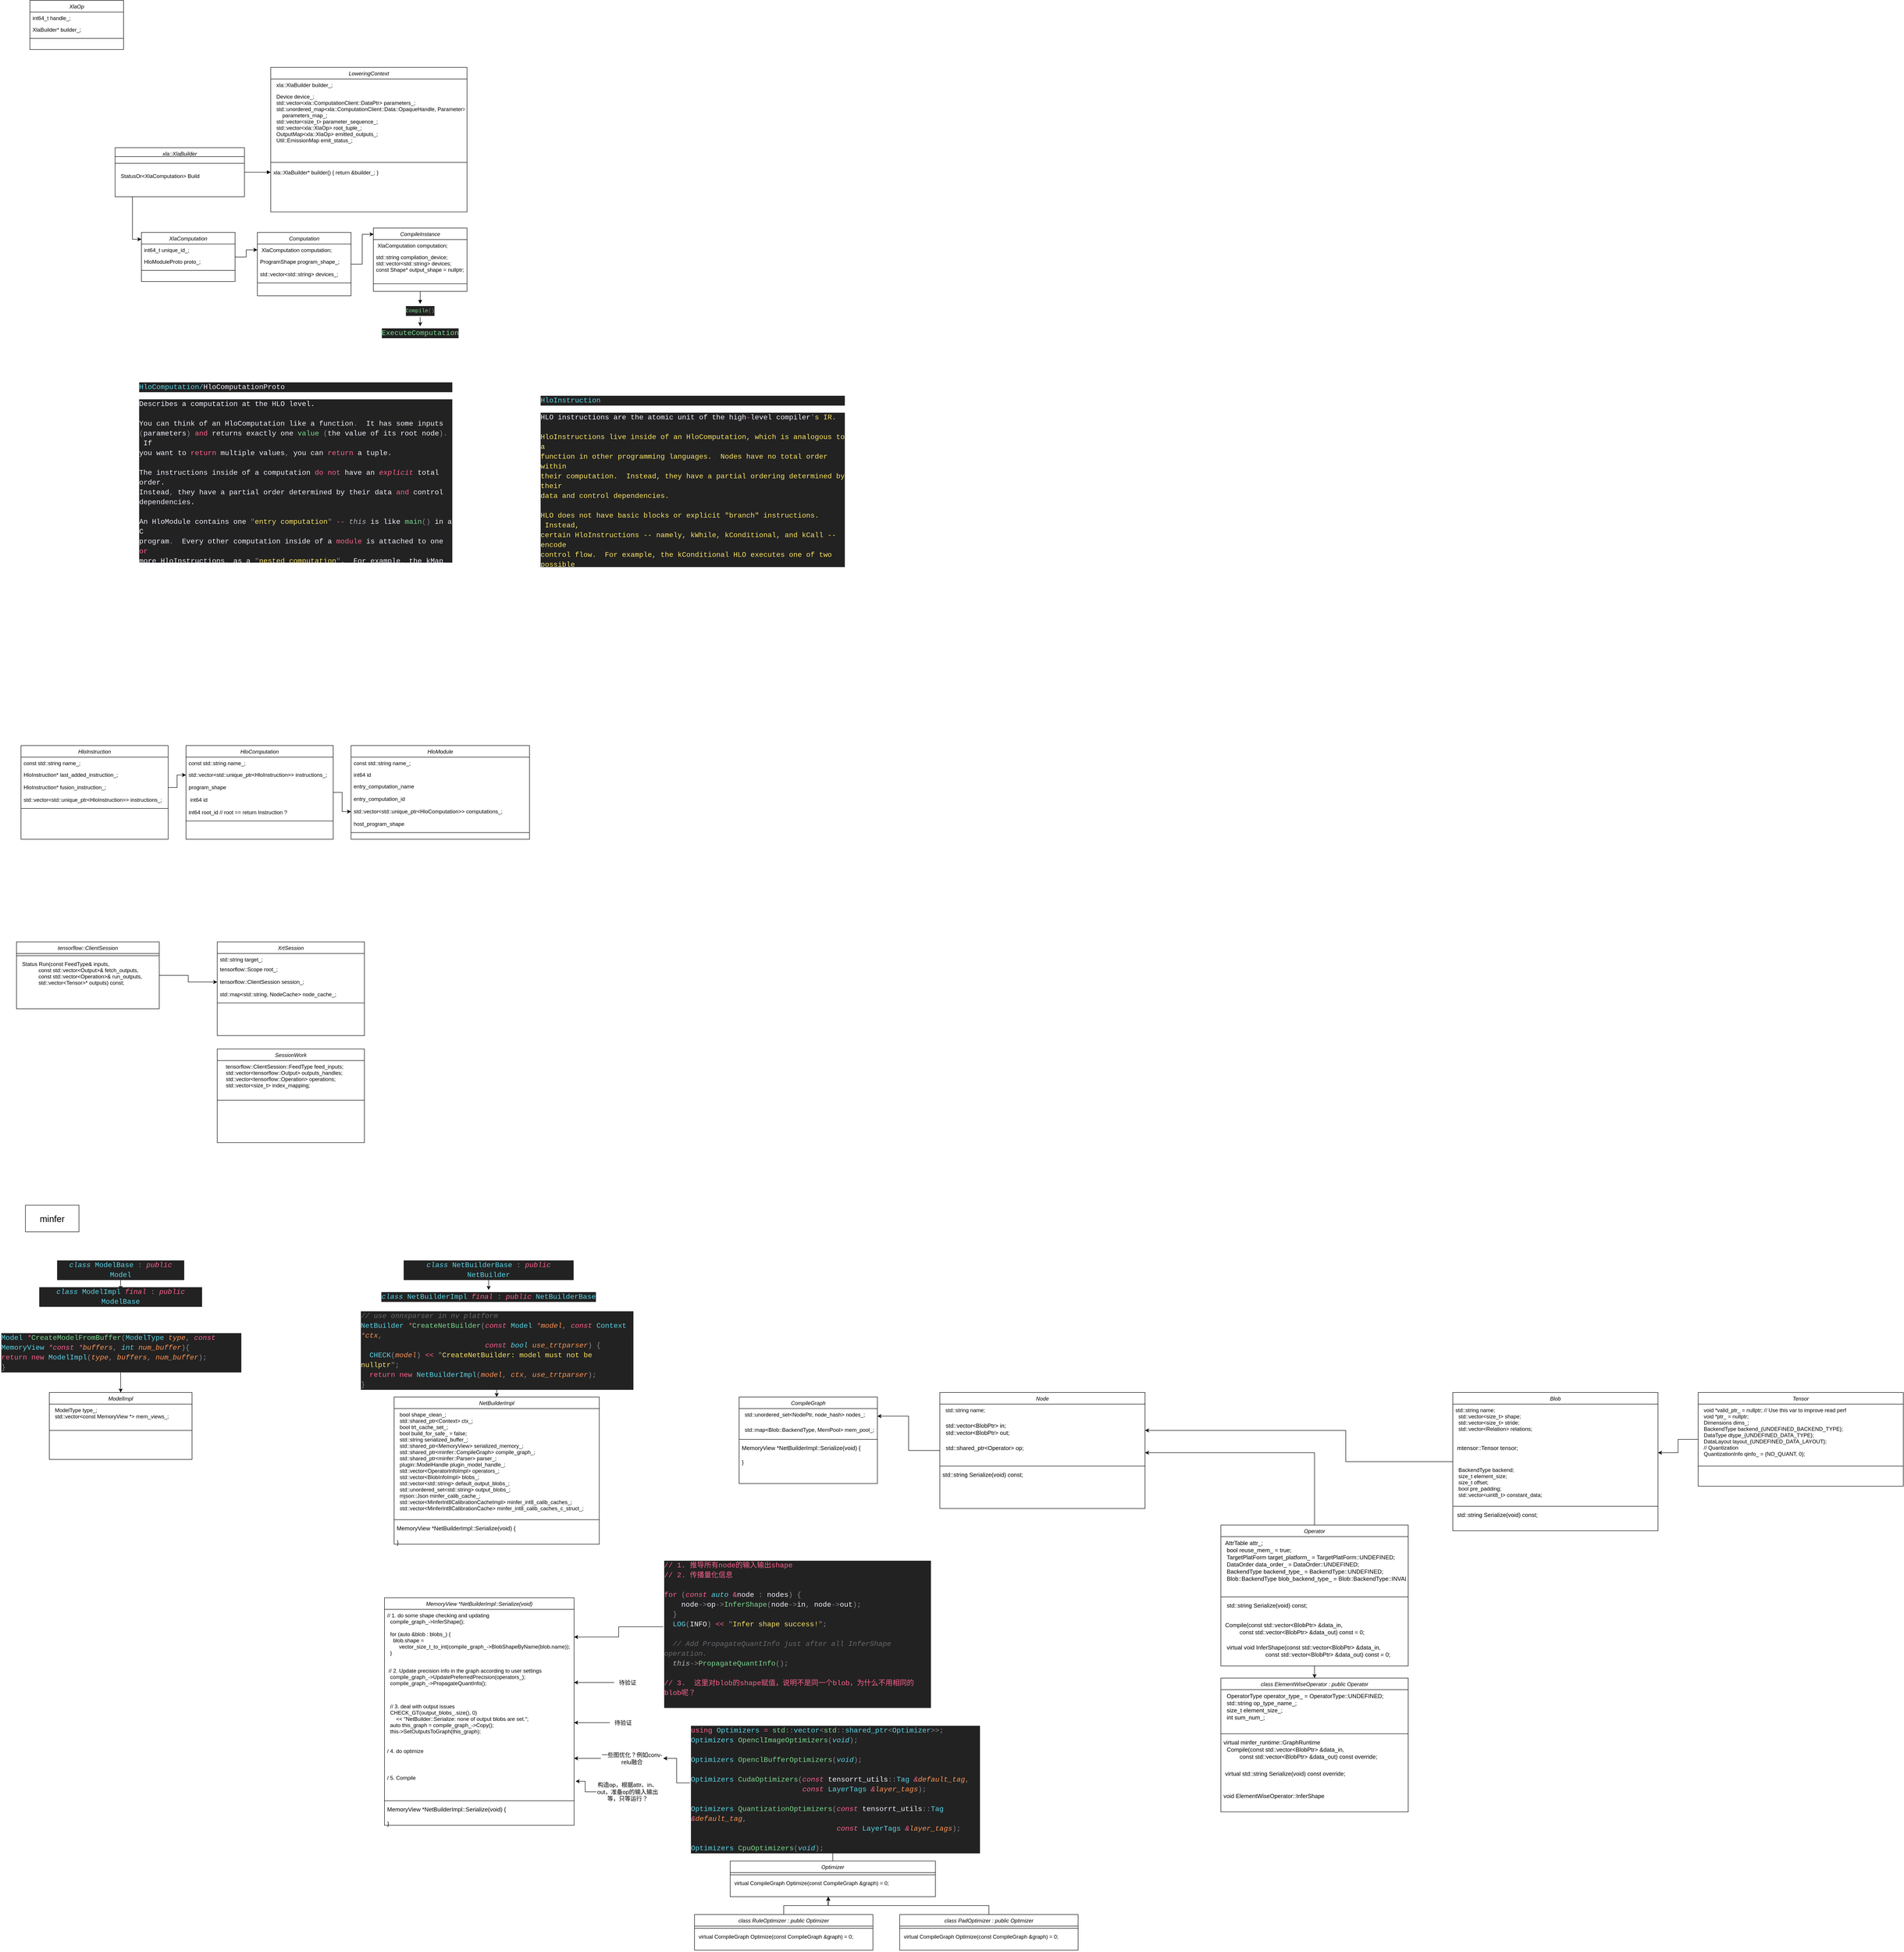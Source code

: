 <mxfile version="16.4.11" type="github">
  <diagram id="C5RBs43oDa-KdzZeNtuy" name="Page-1">
    <mxGraphModel dx="1865" dy="547" grid="1" gridSize="10" guides="1" tooltips="1" connect="1" arrows="1" fold="1" page="1" pageScale="1" pageWidth="827" pageHeight="1169" math="0" shadow="0">
      <root>
        <mxCell id="WIyWlLk6GJQsqaUBKTNV-0" />
        <mxCell id="WIyWlLk6GJQsqaUBKTNV-1" parent="WIyWlLk6GJQsqaUBKTNV-0" />
        <mxCell id="_dbhWTCsYHtgHH0JyTuk-30" style="edgeStyle=orthogonalEdgeStyle;rounded=0;orthogonalLoop=1;jettySize=auto;html=1;entryX=0.003;entryY=0.099;entryDx=0;entryDy=0;entryPerimeter=0;" parent="WIyWlLk6GJQsqaUBKTNV-1" source="_dbhWTCsYHtgHH0JyTuk-0" target="_dbhWTCsYHtgHH0JyTuk-15" edge="1">
          <mxGeometry relative="1" as="geometry" />
        </mxCell>
        <mxCell id="_dbhWTCsYHtgHH0JyTuk-0" value="Computation" style="swimlane;fontStyle=2;align=center;verticalAlign=top;childLayout=stackLayout;horizontal=1;startSize=26;horizontalStack=0;resizeParent=1;resizeLast=0;collapsible=1;marginBottom=0;rounded=0;shadow=0;strokeWidth=1;" parent="WIyWlLk6GJQsqaUBKTNV-1" vertex="1">
          <mxGeometry x="-240" y="610" width="210" height="142" as="geometry">
            <mxRectangle x="90" y="600" width="160" height="26" as="alternateBounds" />
          </mxGeometry>
        </mxCell>
        <mxCell id="_dbhWTCsYHtgHH0JyTuk-1" value=" XlaComputation computation;" style="text;align=left;verticalAlign=top;spacingLeft=4;spacingRight=4;overflow=hidden;rotatable=0;points=[[0,0.5],[1,0.5]];portConstraint=eastwest;" parent="_dbhWTCsYHtgHH0JyTuk-0" vertex="1">
          <mxGeometry y="26" width="210" height="26" as="geometry" />
        </mxCell>
        <mxCell id="_dbhWTCsYHtgHH0JyTuk-23" value="ProgramShape program_shape_;" style="text;align=left;verticalAlign=top;spacingLeft=4;spacingRight=4;overflow=hidden;rotatable=0;points=[[0,0.5],[1,0.5]];portConstraint=eastwest;rounded=0;shadow=0;html=0;" parent="_dbhWTCsYHtgHH0JyTuk-0" vertex="1">
          <mxGeometry y="52" width="210" height="28" as="geometry" />
        </mxCell>
        <mxCell id="_dbhWTCsYHtgHH0JyTuk-2" value="std::vector&lt;std::string&gt; devices_;" style="text;align=left;verticalAlign=top;spacingLeft=4;spacingRight=4;overflow=hidden;rotatable=0;points=[[0,0.5],[1,0.5]];portConstraint=eastwest;rounded=0;shadow=0;html=0;" parent="_dbhWTCsYHtgHH0JyTuk-0" vertex="1">
          <mxGeometry y="80" width="210" height="28" as="geometry" />
        </mxCell>
        <mxCell id="_dbhWTCsYHtgHH0JyTuk-4" value="" style="line;html=1;strokeWidth=1;align=left;verticalAlign=middle;spacingTop=-1;spacingLeft=3;spacingRight=3;rotatable=0;labelPosition=right;points=[];portConstraint=eastwest;" parent="_dbhWTCsYHtgHH0JyTuk-0" vertex="1">
          <mxGeometry y="108" width="210" height="10" as="geometry" />
        </mxCell>
        <mxCell id="_dbhWTCsYHtgHH0JyTuk-45" style="edgeStyle=orthogonalEdgeStyle;rounded=0;orthogonalLoop=1;jettySize=auto;html=1;fontSize=12;" parent="WIyWlLk6GJQsqaUBKTNV-1" source="_dbhWTCsYHtgHH0JyTuk-14" target="_dbhWTCsYHtgHH0JyTuk-43" edge="1">
          <mxGeometry relative="1" as="geometry" />
        </mxCell>
        <mxCell id="_dbhWTCsYHtgHH0JyTuk-14" value="&lt;div style=&quot;color: rgb(247 , 241 , 255) ; background-color: rgb(34 , 34 , 34) ; font-family: &amp;#34;consolas&amp;#34; , &amp;#34;courier new&amp;#34; , monospace ; line-height: 22px&quot;&gt;&lt;div style=&quot;text-align: left&quot;&gt;&lt;span style=&quot;color: #7bd88f&quot;&gt;Compile&lt;/span&gt;&lt;span style=&quot;color: #8b888f&quot;&gt;()&lt;/span&gt;&lt;/div&gt;&lt;/div&gt;" style="text;html=1;strokeColor=none;fillColor=none;align=center;verticalAlign=middle;whiteSpace=wrap;rounded=0;" parent="WIyWlLk6GJQsqaUBKTNV-1" vertex="1">
          <mxGeometry x="70" y="770" width="110" height="30" as="geometry" />
        </mxCell>
        <mxCell id="_dbhWTCsYHtgHH0JyTuk-51" style="edgeStyle=orthogonalEdgeStyle;rounded=0;orthogonalLoop=1;jettySize=auto;html=1;fontSize=12;fontColor=#CC0000;endArrow=block;endFill=1;" parent="WIyWlLk6GJQsqaUBKTNV-1" source="_dbhWTCsYHtgHH0JyTuk-15" target="_dbhWTCsYHtgHH0JyTuk-14" edge="1">
          <mxGeometry relative="1" as="geometry" />
        </mxCell>
        <mxCell id="_dbhWTCsYHtgHH0JyTuk-15" value="CompileInstance" style="swimlane;fontStyle=2;align=center;verticalAlign=top;childLayout=stackLayout;horizontal=1;startSize=26;horizontalStack=0;resizeParent=1;resizeLast=0;collapsible=1;marginBottom=0;rounded=0;shadow=0;strokeWidth=1;" parent="WIyWlLk6GJQsqaUBKTNV-1" vertex="1">
          <mxGeometry x="20" y="600" width="210" height="142" as="geometry">
            <mxRectangle x="230" y="140" width="160" height="26" as="alternateBounds" />
          </mxGeometry>
        </mxCell>
        <mxCell id="_dbhWTCsYHtgHH0JyTuk-16" value=" XlaComputation computation;" style="text;align=left;verticalAlign=top;spacingLeft=4;spacingRight=4;overflow=hidden;rotatable=0;points=[[0,0.5],[1,0.5]];portConstraint=eastwest;" parent="_dbhWTCsYHtgHH0JyTuk-15" vertex="1">
          <mxGeometry y="26" width="210" height="26" as="geometry" />
        </mxCell>
        <mxCell id="_dbhWTCsYHtgHH0JyTuk-17" value="std::string compilation_device;&#xa;std::vector&lt;std::string&gt; devices;&#xa;const Shape* output_shape = nullptr;" style="text;align=left;verticalAlign=top;spacingLeft=4;spacingRight=4;overflow=hidden;rotatable=0;points=[[0,0.5],[1,0.5]];portConstraint=eastwest;rounded=0;shadow=0;html=0;" parent="_dbhWTCsYHtgHH0JyTuk-15" vertex="1">
          <mxGeometry y="52" width="210" height="68" as="geometry" />
        </mxCell>
        <mxCell id="_dbhWTCsYHtgHH0JyTuk-18" value="" style="line;html=1;strokeWidth=1;align=left;verticalAlign=middle;spacingTop=-1;spacingLeft=3;spacingRight=3;rotatable=0;labelPosition=right;points=[];portConstraint=eastwest;" parent="_dbhWTCsYHtgHH0JyTuk-15" vertex="1">
          <mxGeometry y="120" width="210" height="10" as="geometry" />
        </mxCell>
        <mxCell id="_dbhWTCsYHtgHH0JyTuk-29" style="edgeStyle=orthogonalEdgeStyle;rounded=0;orthogonalLoop=1;jettySize=auto;html=1;" parent="WIyWlLk6GJQsqaUBKTNV-1" source="_dbhWTCsYHtgHH0JyTuk-24" target="_dbhWTCsYHtgHH0JyTuk-1" edge="1">
          <mxGeometry relative="1" as="geometry" />
        </mxCell>
        <mxCell id="_dbhWTCsYHtgHH0JyTuk-24" value="XlaComputation" style="swimlane;fontStyle=2;align=center;verticalAlign=top;childLayout=stackLayout;horizontal=1;startSize=26;horizontalStack=0;resizeParent=1;resizeLast=0;collapsible=1;marginBottom=0;rounded=0;shadow=0;strokeWidth=1;" parent="WIyWlLk6GJQsqaUBKTNV-1" vertex="1">
          <mxGeometry x="-500" y="610" width="210" height="110" as="geometry">
            <mxRectangle x="90" y="600" width="160" height="26" as="alternateBounds" />
          </mxGeometry>
        </mxCell>
        <mxCell id="_dbhWTCsYHtgHH0JyTuk-25" value="int64_t unique_id_;" style="text;align=left;verticalAlign=top;spacingLeft=4;spacingRight=4;overflow=hidden;rotatable=0;points=[[0,0.5],[1,0.5]];portConstraint=eastwest;" parent="_dbhWTCsYHtgHH0JyTuk-24" vertex="1">
          <mxGeometry y="26" width="210" height="26" as="geometry" />
        </mxCell>
        <mxCell id="_dbhWTCsYHtgHH0JyTuk-26" value="HloModuleProto proto_;" style="text;align=left;verticalAlign=top;spacingLeft=4;spacingRight=4;overflow=hidden;rotatable=0;points=[[0,0.5],[1,0.5]];portConstraint=eastwest;rounded=0;shadow=0;html=0;" parent="_dbhWTCsYHtgHH0JyTuk-24" vertex="1">
          <mxGeometry y="52" width="210" height="28" as="geometry" />
        </mxCell>
        <mxCell id="_dbhWTCsYHtgHH0JyTuk-28" value="" style="line;html=1;strokeWidth=1;align=left;verticalAlign=middle;spacingTop=-1;spacingLeft=3;spacingRight=3;rotatable=0;labelPosition=right;points=[];portConstraint=eastwest;" parent="_dbhWTCsYHtgHH0JyTuk-24" vertex="1">
          <mxGeometry y="80" width="210" height="10" as="geometry" />
        </mxCell>
        <mxCell id="_dbhWTCsYHtgHH0JyTuk-31" value="LoweringContext" style="swimlane;fontStyle=2;align=center;verticalAlign=top;childLayout=stackLayout;horizontal=1;startSize=26;horizontalStack=0;resizeParent=1;resizeLast=0;collapsible=1;marginBottom=0;rounded=0;shadow=0;strokeWidth=1;" parent="WIyWlLk6GJQsqaUBKTNV-1" vertex="1">
          <mxGeometry x="-210" y="240" width="440" height="324" as="geometry">
            <mxRectangle x="90" y="600" width="160" height="26" as="alternateBounds" />
          </mxGeometry>
        </mxCell>
        <mxCell id="_dbhWTCsYHtgHH0JyTuk-32" value="  xla::XlaBuilder builder_;" style="text;align=left;verticalAlign=top;spacingLeft=4;spacingRight=4;overflow=hidden;rotatable=0;points=[[0,0.5],[1,0.5]];portConstraint=eastwest;" parent="_dbhWTCsYHtgHH0JyTuk-31" vertex="1">
          <mxGeometry y="26" width="440" height="26" as="geometry" />
        </mxCell>
        <mxCell id="_dbhWTCsYHtgHH0JyTuk-33" value="  Device device_;&#xa;  std::vector&lt;xla::ComputationClient::DataPtr&gt; parameters_;&#xa;  std::unordered_map&lt;xla::ComputationClient::Data::OpaqueHandle, Parameter&gt;&#xa;      parameters_map_;&#xa;  std::vector&lt;size_t&gt; parameter_sequence_;&#xa;  std::vector&lt;xla::XlaOp&gt; root_tuple_;&#xa;  OutputMap&lt;xla::XlaOp&gt; emitted_outputs_;&#xa;  Util::EmissionMap emit_status_;" style="text;align=left;verticalAlign=top;spacingLeft=4;spacingRight=4;overflow=hidden;rotatable=0;points=[[0,0.5],[1,0.5]];portConstraint=eastwest;rounded=0;shadow=0;html=0;" parent="_dbhWTCsYHtgHH0JyTuk-31" vertex="1">
          <mxGeometry y="52" width="440" height="152" as="geometry" />
        </mxCell>
        <mxCell id="_dbhWTCsYHtgHH0JyTuk-34" value="" style="line;html=1;strokeWidth=1;align=left;verticalAlign=middle;spacingTop=-1;spacingLeft=3;spacingRight=3;rotatable=0;labelPosition=right;points=[];portConstraint=eastwest;" parent="_dbhWTCsYHtgHH0JyTuk-31" vertex="1">
          <mxGeometry y="204" width="440" height="18" as="geometry" />
        </mxCell>
        <mxCell id="_dbhWTCsYHtgHH0JyTuk-35" value="xla::XlaBuilder* builder() { return &amp;builder_; }" style="text;align=left;verticalAlign=top;spacingLeft=4;spacingRight=4;overflow=hidden;rotatable=0;points=[[0,0.5],[1,0.5]];portConstraint=eastwest;" parent="_dbhWTCsYHtgHH0JyTuk-31" vertex="1">
          <mxGeometry y="222" width="440" height="26" as="geometry" />
        </mxCell>
        <mxCell id="_dbhWTCsYHtgHH0JyTuk-40" style="edgeStyle=orthogonalEdgeStyle;rounded=0;orthogonalLoop=1;jettySize=auto;html=1;endArrow=block;endFill=1;" parent="WIyWlLk6GJQsqaUBKTNV-1" source="_dbhWTCsYHtgHH0JyTuk-36" target="_dbhWTCsYHtgHH0JyTuk-35" edge="1">
          <mxGeometry relative="1" as="geometry" />
        </mxCell>
        <mxCell id="_dbhWTCsYHtgHH0JyTuk-50" style="edgeStyle=orthogonalEdgeStyle;rounded=0;orthogonalLoop=1;jettySize=auto;html=1;entryX=0;entryY=0.139;entryDx=0;entryDy=0;entryPerimeter=0;fontSize=12;fontColor=#CC0000;" parent="WIyWlLk6GJQsqaUBKTNV-1" source="_dbhWTCsYHtgHH0JyTuk-36" target="_dbhWTCsYHtgHH0JyTuk-24" edge="1">
          <mxGeometry relative="1" as="geometry">
            <Array as="points">
              <mxPoint x="-520" y="625" />
            </Array>
          </mxGeometry>
        </mxCell>
        <mxCell id="_dbhWTCsYHtgHH0JyTuk-36" value="xla::XlaBuilder" style="swimlane;fontStyle=2;align=center;verticalAlign=top;childLayout=stackLayout;horizontal=1;startSize=20;horizontalStack=0;resizeParent=1;resizeLast=0;collapsible=1;marginBottom=0;rounded=0;shadow=0;strokeWidth=1;" parent="WIyWlLk6GJQsqaUBKTNV-1" vertex="1">
          <mxGeometry x="-559" y="420" width="290" height="110" as="geometry">
            <mxRectangle x="90" y="600" width="160" height="26" as="alternateBounds" />
          </mxGeometry>
        </mxCell>
        <mxCell id="_dbhWTCsYHtgHH0JyTuk-39" value="" style="line;html=1;strokeWidth=1;align=left;verticalAlign=middle;spacingTop=-1;spacingLeft=3;spacingRight=3;rotatable=0;labelPosition=right;points=[];portConstraint=eastwest;" parent="_dbhWTCsYHtgHH0JyTuk-36" vertex="1">
          <mxGeometry y="20" width="290" height="30" as="geometry" />
        </mxCell>
        <mxCell id="_dbhWTCsYHtgHH0JyTuk-41" value="  StatusOr&lt;XlaComputation&gt; Build" style="text;align=left;verticalAlign=top;spacingLeft=4;spacingRight=4;overflow=hidden;rotatable=0;points=[[0,0.5],[1,0.5]];portConstraint=eastwest;" parent="_dbhWTCsYHtgHH0JyTuk-36" vertex="1">
          <mxGeometry y="50" width="290" height="26" as="geometry" />
        </mxCell>
        <mxCell id="_dbhWTCsYHtgHH0JyTuk-43" value="&lt;div style=&quot;color: rgb(247 , 241 , 255) ; background-color: rgb(34 , 34 , 34) ; font-family: &amp;#34;consolas&amp;#34; , &amp;#34;courier new&amp;#34; , monospace ; font-size: 16px ; line-height: 22px&quot;&gt;&lt;span style=&quot;color: #7bd88f&quot;&gt;ExecuteComputation&lt;/span&gt;&lt;/div&gt;" style="text;html=1;strokeColor=none;fillColor=none;align=center;verticalAlign=middle;whiteSpace=wrap;rounded=0;fontSize=12;" parent="WIyWlLk6GJQsqaUBKTNV-1" vertex="1">
          <mxGeometry x="45" y="820" width="160" height="30" as="geometry" />
        </mxCell>
        <mxCell id="_dbhWTCsYHtgHH0JyTuk-46" value="XlaOp" style="swimlane;fontStyle=2;align=center;verticalAlign=top;childLayout=stackLayout;horizontal=1;startSize=26;horizontalStack=0;resizeParent=1;resizeLast=0;collapsible=1;marginBottom=0;rounded=0;shadow=0;strokeWidth=1;" parent="WIyWlLk6GJQsqaUBKTNV-1" vertex="1">
          <mxGeometry x="-750" y="90" width="210" height="110" as="geometry">
            <mxRectangle x="90" y="600" width="160" height="26" as="alternateBounds" />
          </mxGeometry>
        </mxCell>
        <mxCell id="_dbhWTCsYHtgHH0JyTuk-47" value="int64_t handle_;" style="text;align=left;verticalAlign=top;spacingLeft=4;spacingRight=4;overflow=hidden;rotatable=0;points=[[0,0.5],[1,0.5]];portConstraint=eastwest;" parent="_dbhWTCsYHtgHH0JyTuk-46" vertex="1">
          <mxGeometry y="26" width="210" height="26" as="geometry" />
        </mxCell>
        <mxCell id="_dbhWTCsYHtgHH0JyTuk-48" value="XlaBuilder* builder_;" style="text;align=left;verticalAlign=top;spacingLeft=4;spacingRight=4;overflow=hidden;rotatable=0;points=[[0,0.5],[1,0.5]];portConstraint=eastwest;rounded=0;shadow=0;html=0;" parent="_dbhWTCsYHtgHH0JyTuk-46" vertex="1">
          <mxGeometry y="52" width="210" height="28" as="geometry" />
        </mxCell>
        <mxCell id="_dbhWTCsYHtgHH0JyTuk-49" value="" style="line;html=1;strokeWidth=1;align=left;verticalAlign=middle;spacingTop=-1;spacingLeft=3;spacingRight=3;rotatable=0;labelPosition=right;points=[];portConstraint=eastwest;" parent="_dbhWTCsYHtgHH0JyTuk-46" vertex="1">
          <mxGeometry y="80" width="210" height="10" as="geometry" />
        </mxCell>
        <mxCell id="ZLEvXDE0zLSAHLOMJoko-0" value="&lt;h1&gt;&lt;div style=&quot;color: rgb(247 , 241 , 255) ; background-color: rgb(34 , 34 , 34) ; font-family: &amp;#34;consolas&amp;#34; , &amp;#34;courier new&amp;#34; , monospace ; font-weight: normal ; font-size: 16px ; line-height: 22px&quot;&gt;&lt;span style=&quot;color: #5ad4e6&quot;&gt;HloComputation/&lt;/span&gt;&lt;span style=&quot;font-family: &amp;#34;consolas&amp;#34; , &amp;#34;courier new&amp;#34; , monospace&quot;&gt;HloComputationProto&lt;/span&gt;&lt;/div&gt;&lt;/h1&gt;&lt;div style=&quot;color: rgb(247 , 241 , 255) ; background-color: rgb(34 , 34 , 34) ; font-family: &amp;#34;consolas&amp;#34; , &amp;#34;courier new&amp;#34; , monospace ; font-size: 16px ; line-height: 22px&quot;&gt;&lt;div&gt;Describes a computation at the HLO level.&lt;/div&gt;&lt;br&gt;&lt;div&gt;You can think of an HloComputation like a function&lt;span style=&quot;color: #8b888f&quot;&gt;.&lt;/span&gt; &amp;nbsp;It has some inputs&lt;/div&gt;&lt;div&gt;&lt;span style=&quot;color: #8b888f&quot;&gt;(&lt;/span&gt;parameters&lt;span style=&quot;color: #8b888f&quot;&gt;)&lt;/span&gt; &lt;span style=&quot;color: #fc618d&quot;&gt;and&lt;/span&gt; returns exactly one &lt;span style=&quot;color: #7bd88f&quot;&gt;value&lt;/span&gt; &lt;span style=&quot;color: #8b888f&quot;&gt;(&lt;/span&gt;the value of its root node&lt;span style=&quot;color: #8b888f&quot;&gt;).&lt;/span&gt; &amp;nbsp;If&lt;/div&gt;&lt;div&gt;you want to &lt;span style=&quot;color: #fc618d&quot;&gt;return&lt;/span&gt; multiple values&lt;span style=&quot;color: #8b888f&quot;&gt;,&lt;/span&gt; you can &lt;span style=&quot;color: #fc618d&quot;&gt;return&lt;/span&gt; a tuple.&lt;/div&gt;&lt;br&gt;&lt;div&gt;The instructions inside of a computation &lt;span style=&quot;color: #fc618d&quot;&gt;do&lt;/span&gt; &lt;span style=&quot;color: #fc618d&quot;&gt;not&lt;/span&gt; have an &lt;span style=&quot;color: #fc618d ; font-style: italic&quot;&gt;explicit&lt;/span&gt; total order.&lt;/div&gt;&lt;div&gt;Instead&lt;span style=&quot;color: #8b888f&quot;&gt;,&lt;/span&gt; they have a partial order determined by their data &lt;span style=&quot;color: #fc618d&quot;&gt;and&lt;/span&gt; control&lt;/div&gt;&lt;div&gt;dependencies.&lt;/div&gt;&lt;br&gt;&lt;div&gt;An HloModule contains one &lt;span style=&quot;color: #8b888f&quot;&gt;&quot;&lt;/span&gt;&lt;span style=&quot;color: #fce566&quot;&gt;entry computation&lt;/span&gt;&lt;span style=&quot;color: #8b888f&quot;&gt;&quot;&lt;/span&gt; &lt;span style=&quot;color: #fc618d&quot;&gt;--&lt;/span&gt; &lt;span style=&quot;color: #bab6c0 ; font-style: italic&quot;&gt;this&lt;/span&gt; is like &lt;span style=&quot;color: #7bd88f&quot;&gt;main&lt;/span&gt;&lt;span style=&quot;color: #8b888f&quot;&gt;()&lt;/span&gt; in a C&lt;/div&gt;&lt;div&gt;program&lt;span style=&quot;color: #8b888f&quot;&gt;.&lt;/span&gt; &amp;nbsp;Every other computation inside of a &lt;span style=&quot;color: #fc618d&quot;&gt;module&lt;/span&gt; is attached to one &lt;span style=&quot;color: #fc618d&quot;&gt;or&lt;/span&gt;&lt;/div&gt;&lt;div&gt;more HloInstructions&lt;span style=&quot;color: #8b888f&quot;&gt;,&lt;/span&gt; as a &lt;span style=&quot;color: #8b888f&quot;&gt;&quot;&lt;/span&gt;&lt;span style=&quot;color: #fce566&quot;&gt;nested computation&lt;/span&gt;&lt;span style=&quot;color: #8b888f&quot;&gt;&quot;&lt;/span&gt;. &amp;nbsp;For example&lt;span style=&quot;color: #8b888f&quot;&gt;,&lt;/span&gt; the kMap&lt;/div&gt;&lt;div&gt;instruction has a nested computation &lt;span style=&quot;color: #fc618d&quot;&gt;and&lt;/span&gt; &lt;span style=&quot;color: #8b888f&quot;&gt;&quot;&lt;/span&gt;&lt;span style=&quot;color: #fce566&quot;&gt;applies&lt;/span&gt;&lt;span style=&quot;color: #8b888f&quot;&gt;&quot;&lt;/span&gt; it to every element of its&lt;/div&gt;&lt;div&gt;input&lt;span style=&quot;color: #8b888f&quot;&gt;,&lt;/span&gt; elementwise. &amp;nbsp;&lt;span style=&quot;color: #8b888f&quot;&gt;(&lt;/span&gt;That is&lt;span style=&quot;color: #8b888f&quot;&gt;,&lt;/span&gt; the input &lt;span style=&quot;color: #8b888f&quot;&gt;[&lt;/span&gt;x&lt;span style=&quot;color: #8b888f&quot;&gt;,&lt;/span&gt; y&lt;span style=&quot;color: #8b888f&quot;&gt;,&lt;/span&gt; z&lt;span style=&quot;color: #8b888f&quot;&gt;]&lt;/span&gt; is transformed to &lt;span style=&quot;color: #8b888f&quot;&gt;[&lt;/span&gt;&lt;span style=&quot;color: #7bd88f&quot;&gt;f&lt;/span&gt;&lt;span style=&quot;color: #8b888f&quot;&gt;(&lt;/span&gt;x&lt;span style=&quot;color: #8b888f&quot;&gt;),&lt;/span&gt;&lt;/div&gt;&lt;div&gt;&lt;span style=&quot;color: #7bd88f&quot;&gt;f&lt;/span&gt;&lt;span style=&quot;color: #8b888f&quot;&gt;(&lt;/span&gt;y&lt;span style=&quot;color: #8b888f&quot;&gt;),&lt;/span&gt; &lt;span style=&quot;color: #7bd88f&quot;&gt;f&lt;/span&gt;&lt;span style=&quot;color: #8b888f&quot;&gt;(&lt;/span&gt;z&lt;span style=&quot;color: #8b888f&quot;&gt;)]&lt;/span&gt;.&lt;span style=&quot;color: #8b888f&quot;&gt;)&lt;/span&gt;&lt;/div&gt;&lt;/div&gt;" style="text;html=1;strokeColor=none;fillColor=none;spacing=5;spacingTop=-20;whiteSpace=wrap;overflow=hidden;rounded=0;" parent="WIyWlLk6GJQsqaUBKTNV-1" vertex="1">
          <mxGeometry x="-510" y="940" width="710" height="410" as="geometry" />
        </mxCell>
        <mxCell id="ZLEvXDE0zLSAHLOMJoko-23" style="edgeStyle=orthogonalEdgeStyle;rounded=0;orthogonalLoop=1;jettySize=auto;html=1;entryX=0;entryY=0.5;entryDx=0;entryDy=0;" parent="WIyWlLk6GJQsqaUBKTNV-1" source="ZLEvXDE0zLSAHLOMJoko-1" target="ZLEvXDE0zLSAHLOMJoko-19" edge="1">
          <mxGeometry relative="1" as="geometry" />
        </mxCell>
        <mxCell id="ZLEvXDE0zLSAHLOMJoko-1" value="HloComputation" style="swimlane;fontStyle=2;align=center;verticalAlign=top;childLayout=stackLayout;horizontal=1;startSize=26;horizontalStack=0;resizeParent=1;resizeLast=0;collapsible=1;marginBottom=0;rounded=0;shadow=0;strokeWidth=1;" parent="WIyWlLk6GJQsqaUBKTNV-1" vertex="1">
          <mxGeometry x="-400" y="1760" width="330" height="210" as="geometry">
            <mxRectangle x="90" y="600" width="160" height="26" as="alternateBounds" />
          </mxGeometry>
        </mxCell>
        <mxCell id="ZLEvXDE0zLSAHLOMJoko-2" value="const std::string name_;" style="text;align=left;verticalAlign=top;spacingLeft=4;spacingRight=4;overflow=hidden;rotatable=0;points=[[0,0.5],[1,0.5]];portConstraint=eastwest;" parent="ZLEvXDE0zLSAHLOMJoko-1" vertex="1">
          <mxGeometry y="26" width="330" height="26" as="geometry" />
        </mxCell>
        <mxCell id="ZLEvXDE0zLSAHLOMJoko-6" value="std::vector&lt;std::unique_ptr&lt;HloInstruction&gt;&gt; instructions_;" style="text;align=left;verticalAlign=top;spacingLeft=4;spacingRight=4;overflow=hidden;rotatable=0;points=[[0,0.5],[1,0.5]];portConstraint=eastwest;rounded=0;shadow=0;html=0;" parent="ZLEvXDE0zLSAHLOMJoko-1" vertex="1">
          <mxGeometry y="52" width="330" height="28" as="geometry" />
        </mxCell>
        <mxCell id="ZLEvXDE0zLSAHLOMJoko-24" value="program_shape" style="text;align=left;verticalAlign=top;spacingLeft=4;spacingRight=4;overflow=hidden;rotatable=0;points=[[0,0.5],[1,0.5]];portConstraint=eastwest;rounded=0;shadow=0;html=0;" parent="ZLEvXDE0zLSAHLOMJoko-1" vertex="1">
          <mxGeometry y="80" width="330" height="28" as="geometry" />
        </mxCell>
        <mxCell id="ZLEvXDE0zLSAHLOMJoko-25" value=" int64 id " style="text;align=left;verticalAlign=top;spacingLeft=4;spacingRight=4;overflow=hidden;rotatable=0;points=[[0,0.5],[1,0.5]];portConstraint=eastwest;rounded=0;shadow=0;html=0;" parent="ZLEvXDE0zLSAHLOMJoko-1" vertex="1">
          <mxGeometry y="108" width="330" height="28" as="geometry" />
        </mxCell>
        <mxCell id="ZLEvXDE0zLSAHLOMJoko-7" value="int64 root_id // root == return Instruction ?" style="text;align=left;verticalAlign=top;spacingLeft=4;spacingRight=4;overflow=hidden;rotatable=0;points=[[0,0.5],[1,0.5]];portConstraint=eastwest;rounded=0;shadow=0;html=0;" parent="ZLEvXDE0zLSAHLOMJoko-1" vertex="1">
          <mxGeometry y="136" width="330" height="28" as="geometry" />
        </mxCell>
        <mxCell id="ZLEvXDE0zLSAHLOMJoko-4" value="" style="line;html=1;strokeWidth=1;align=left;verticalAlign=middle;spacingTop=-1;spacingLeft=3;spacingRight=3;rotatable=0;labelPosition=right;points=[];portConstraint=eastwest;" parent="ZLEvXDE0zLSAHLOMJoko-1" vertex="1">
          <mxGeometry y="164" width="330" height="10" as="geometry" />
        </mxCell>
        <mxCell id="ZLEvXDE0zLSAHLOMJoko-8" value="&lt;h1&gt;&lt;div style=&quot;color: rgb(247 , 241 , 255) ; background-color: rgb(34 , 34 , 34) ; font-family: &amp;#34;consolas&amp;#34; , &amp;#34;courier new&amp;#34; , monospace ; font-weight: normal ; font-size: 16px ; line-height: 22px&quot;&gt;&lt;span style=&quot;color: #5ad4e6&quot;&gt;HloInstruction&lt;/span&gt;&lt;/div&gt;&lt;/h1&gt;&lt;div style=&quot;color: rgb(247 , 241 , 255) ; background-color: rgb(34 , 34 , 34) ; font-family: &amp;#34;consolas&amp;#34; , &amp;#34;courier new&amp;#34; , monospace ; font-size: 16px ; line-height: 22px&quot;&gt;&lt;div&gt;HLO instructions are the atomic unit of the high&lt;span style=&quot;color: #fc618d&quot;&gt;-&lt;/span&gt;level compiler&lt;span style=&quot;color: #8b888f&quot;&gt;&#39;&lt;/span&gt;&lt;span style=&quot;color: #fce566&quot;&gt;s IR.&lt;/span&gt;&lt;/div&gt;&lt;br&gt;&lt;div&gt;&lt;span style=&quot;color: #fce566&quot;&gt;HloInstructions live inside of an HloComputation, which is analogous to a&lt;/span&gt;&lt;/div&gt;&lt;div&gt;&lt;span style=&quot;color: #fce566&quot;&gt;function in other programming languages. &amp;nbsp;Nodes have no total order within&lt;/span&gt;&lt;/div&gt;&lt;div&gt;&lt;span style=&quot;color: #fce566&quot;&gt;their computation. &amp;nbsp;Instead, they have a partial ordering determined by their&lt;/span&gt;&lt;/div&gt;&lt;div&gt;&lt;span style=&quot;color: #fce566&quot;&gt;data and control dependencies.&lt;/span&gt;&lt;/div&gt;&lt;br&gt;&lt;div&gt;&lt;span style=&quot;color: #fce566&quot;&gt;HLO does not have basic blocks or explicit &quot;branch&quot; instructions. &amp;nbsp;Instead,&lt;/span&gt;&lt;/div&gt;&lt;div&gt;&lt;span style=&quot;color: #fce566&quot;&gt;certain HloInstructions -- namely, kWhile, kConditional, and kCall -- encode&lt;/span&gt;&lt;/div&gt;&lt;div&gt;&lt;span style=&quot;color: #fce566&quot;&gt;control flow. &amp;nbsp;For example, the kConditional HLO executes one of two possible&lt;/span&gt;&lt;/div&gt;&lt;div&gt;&lt;span style=&quot;color: #fce566&quot;&gt;computations, depending on the runtime value of a predicate.&lt;/span&gt;&lt;/div&gt;&lt;br&gt;&lt;div&gt;&lt;span style=&quot;color: #fce566&quot;&gt;HLO is pure (mostly). &amp;nbsp;It has no concept of mutable state. &amp;nbsp;Instead, data&lt;/span&gt;&lt;/div&gt;&lt;div&gt;&lt;span style=&quot;color: #fce566&quot;&gt;values are produced by one HLO and flow into consumers across dependency&lt;/span&gt;&lt;/div&gt;&lt;div&gt;&lt;span style=&quot;color: #fce566&quot;&gt;edges.&lt;/span&gt;&lt;/div&gt;&lt;/div&gt;" style="text;html=1;strokeColor=none;fillColor=none;spacing=5;spacingTop=-20;whiteSpace=wrap;overflow=hidden;rounded=0;" parent="WIyWlLk6GJQsqaUBKTNV-1" vertex="1">
          <mxGeometry x="390" y="970" width="690" height="390" as="geometry" />
        </mxCell>
        <mxCell id="ZLEvXDE0zLSAHLOMJoko-9" value="HloInstruction" style="swimlane;fontStyle=2;align=center;verticalAlign=top;childLayout=stackLayout;horizontal=1;startSize=26;horizontalStack=0;resizeParent=1;resizeLast=0;collapsible=1;marginBottom=0;rounded=0;shadow=0;strokeWidth=1;" parent="WIyWlLk6GJQsqaUBKTNV-1" vertex="1">
          <mxGeometry x="-770" y="1760" width="330" height="210" as="geometry">
            <mxRectangle x="90" y="600" width="160" height="26" as="alternateBounds" />
          </mxGeometry>
        </mxCell>
        <mxCell id="ZLEvXDE0zLSAHLOMJoko-10" value="const std::string name_;" style="text;align=left;verticalAlign=top;spacingLeft=4;spacingRight=4;overflow=hidden;rotatable=0;points=[[0,0.5],[1,0.5]];portConstraint=eastwest;" parent="ZLEvXDE0zLSAHLOMJoko-9" vertex="1">
          <mxGeometry y="26" width="330" height="26" as="geometry" />
        </mxCell>
        <mxCell id="ZLEvXDE0zLSAHLOMJoko-11" value="HloInstruction* last_added_instruction_;" style="text;align=left;verticalAlign=top;spacingLeft=4;spacingRight=4;overflow=hidden;rotatable=0;points=[[0,0.5],[1,0.5]];portConstraint=eastwest;rounded=0;shadow=0;html=0;" parent="ZLEvXDE0zLSAHLOMJoko-9" vertex="1">
          <mxGeometry y="52" width="330" height="28" as="geometry" />
        </mxCell>
        <mxCell id="ZLEvXDE0zLSAHLOMJoko-12" value="HloInstruction* fusion_instruction_;" style="text;align=left;verticalAlign=top;spacingLeft=4;spacingRight=4;overflow=hidden;rotatable=0;points=[[0,0.5],[1,0.5]];portConstraint=eastwest;rounded=0;shadow=0;html=0;" parent="ZLEvXDE0zLSAHLOMJoko-9" vertex="1">
          <mxGeometry y="80" width="330" height="28" as="geometry" />
        </mxCell>
        <mxCell id="ZLEvXDE0zLSAHLOMJoko-13" value="std::vector&lt;std::unique_ptr&lt;HloInstruction&gt;&gt; instructions_;" style="text;align=left;verticalAlign=top;spacingLeft=4;spacingRight=4;overflow=hidden;rotatable=0;points=[[0,0.5],[1,0.5]];portConstraint=eastwest;rounded=0;shadow=0;html=0;" parent="ZLEvXDE0zLSAHLOMJoko-9" vertex="1">
          <mxGeometry y="108" width="330" height="28" as="geometry" />
        </mxCell>
        <mxCell id="ZLEvXDE0zLSAHLOMJoko-14" value="" style="line;html=1;strokeWidth=1;align=left;verticalAlign=middle;spacingTop=-1;spacingLeft=3;spacingRight=3;rotatable=0;labelPosition=right;points=[];portConstraint=eastwest;" parent="ZLEvXDE0zLSAHLOMJoko-9" vertex="1">
          <mxGeometry y="136" width="330" height="10" as="geometry" />
        </mxCell>
        <mxCell id="ZLEvXDE0zLSAHLOMJoko-15" value="HloModule" style="swimlane;fontStyle=2;align=center;verticalAlign=top;childLayout=stackLayout;horizontal=1;startSize=26;horizontalStack=0;resizeParent=1;resizeLast=0;collapsible=1;marginBottom=0;rounded=0;shadow=0;strokeWidth=1;" parent="WIyWlLk6GJQsqaUBKTNV-1" vertex="1">
          <mxGeometry x="-30" y="1760" width="400" height="210" as="geometry">
            <mxRectangle x="90" y="600" width="160" height="26" as="alternateBounds" />
          </mxGeometry>
        </mxCell>
        <mxCell id="ZLEvXDE0zLSAHLOMJoko-16" value="const std::string name_;" style="text;align=left;verticalAlign=top;spacingLeft=4;spacingRight=4;overflow=hidden;rotatable=0;points=[[0,0.5],[1,0.5]];portConstraint=eastwest;" parent="ZLEvXDE0zLSAHLOMJoko-15" vertex="1">
          <mxGeometry y="26" width="400" height="26" as="geometry" />
        </mxCell>
        <mxCell id="ZLEvXDE0zLSAHLOMJoko-21" value="int64 id" style="text;align=left;verticalAlign=top;spacingLeft=4;spacingRight=4;overflow=hidden;rotatable=0;points=[[0,0.5],[1,0.5]];portConstraint=eastwest;" parent="ZLEvXDE0zLSAHLOMJoko-15" vertex="1">
          <mxGeometry y="52" width="400" height="26" as="geometry" />
        </mxCell>
        <mxCell id="ZLEvXDE0zLSAHLOMJoko-17" value="entry_computation_name" style="text;align=left;verticalAlign=top;spacingLeft=4;spacingRight=4;overflow=hidden;rotatable=0;points=[[0,0.5],[1,0.5]];portConstraint=eastwest;rounded=0;shadow=0;html=0;" parent="ZLEvXDE0zLSAHLOMJoko-15" vertex="1">
          <mxGeometry y="78" width="400" height="28" as="geometry" />
        </mxCell>
        <mxCell id="ZLEvXDE0zLSAHLOMJoko-18" value="entry_computation_id" style="text;align=left;verticalAlign=top;spacingLeft=4;spacingRight=4;overflow=hidden;rotatable=0;points=[[0,0.5],[1,0.5]];portConstraint=eastwest;rounded=0;shadow=0;html=0;" parent="ZLEvXDE0zLSAHLOMJoko-15" vertex="1">
          <mxGeometry y="106" width="400" height="28" as="geometry" />
        </mxCell>
        <mxCell id="ZLEvXDE0zLSAHLOMJoko-19" value="std::vector&lt;std::unique_ptr&lt;HloComputation&gt;&gt; computations_;" style="text;align=left;verticalAlign=top;spacingLeft=4;spacingRight=4;overflow=hidden;rotatable=0;points=[[0,0.5],[1,0.5]];portConstraint=eastwest;rounded=0;shadow=0;html=0;" parent="ZLEvXDE0zLSAHLOMJoko-15" vertex="1">
          <mxGeometry y="134" width="400" height="28" as="geometry" />
        </mxCell>
        <mxCell id="ZLEvXDE0zLSAHLOMJoko-22" value="host_program_shape" style="text;align=left;verticalAlign=top;spacingLeft=4;spacingRight=4;overflow=hidden;rotatable=0;points=[[0,0.5],[1,0.5]];portConstraint=eastwest;rounded=0;shadow=0;html=0;" parent="ZLEvXDE0zLSAHLOMJoko-15" vertex="1">
          <mxGeometry y="162" width="400" height="28" as="geometry" />
        </mxCell>
        <mxCell id="ZLEvXDE0zLSAHLOMJoko-20" value="" style="line;html=1;strokeWidth=1;align=left;verticalAlign=middle;spacingTop=-1;spacingLeft=3;spacingRight=3;rotatable=0;labelPosition=right;points=[];portConstraint=eastwest;" parent="ZLEvXDE0zLSAHLOMJoko-15" vertex="1">
          <mxGeometry y="190" width="400" height="10" as="geometry" />
        </mxCell>
        <mxCell id="ZLEvXDE0zLSAHLOMJoko-26" style="edgeStyle=orthogonalEdgeStyle;rounded=0;orthogonalLoop=1;jettySize=auto;html=1;entryX=0;entryY=0.5;entryDx=0;entryDy=0;" parent="WIyWlLk6GJQsqaUBKTNV-1" source="ZLEvXDE0zLSAHLOMJoko-12" target="ZLEvXDE0zLSAHLOMJoko-6" edge="1">
          <mxGeometry relative="1" as="geometry" />
        </mxCell>
        <mxCell id="ZLEvXDE0zLSAHLOMJoko-27" value="XrtSession" style="swimlane;fontStyle=2;align=center;verticalAlign=top;childLayout=stackLayout;horizontal=1;startSize=26;horizontalStack=0;resizeParent=1;resizeLast=0;collapsible=1;marginBottom=0;rounded=0;shadow=0;strokeWidth=1;" parent="WIyWlLk6GJQsqaUBKTNV-1" vertex="1">
          <mxGeometry x="-330" y="2200" width="330" height="210" as="geometry">
            <mxRectangle x="90" y="600" width="160" height="26" as="alternateBounds" />
          </mxGeometry>
        </mxCell>
        <mxCell id="ZLEvXDE0zLSAHLOMJoko-28" value="std::string target_;" style="text;align=left;verticalAlign=top;spacingLeft=4;spacingRight=4;overflow=hidden;rotatable=0;points=[[0,0.5],[1,0.5]];portConstraint=eastwest;" parent="ZLEvXDE0zLSAHLOMJoko-27" vertex="1">
          <mxGeometry y="26" width="330" height="22" as="geometry" />
        </mxCell>
        <mxCell id="ZLEvXDE0zLSAHLOMJoko-29" value="tensorflow::Scope root_;" style="text;align=left;verticalAlign=top;spacingLeft=4;spacingRight=4;overflow=hidden;rotatable=0;points=[[0,0.5],[1,0.5]];portConstraint=eastwest;rounded=0;shadow=0;html=0;" parent="ZLEvXDE0zLSAHLOMJoko-27" vertex="1">
          <mxGeometry y="48" width="330" height="28" as="geometry" />
        </mxCell>
        <mxCell id="ZLEvXDE0zLSAHLOMJoko-30" value="tensorflow::ClientSession session_;" style="text;align=left;verticalAlign=top;spacingLeft=4;spacingRight=4;overflow=hidden;rotatable=0;points=[[0,0.5],[1,0.5]];portConstraint=eastwest;rounded=0;shadow=0;html=0;" parent="ZLEvXDE0zLSAHLOMJoko-27" vertex="1">
          <mxGeometry y="76" width="330" height="28" as="geometry" />
        </mxCell>
        <mxCell id="ZLEvXDE0zLSAHLOMJoko-31" value="std::map&lt;std::string, NodeCache&gt; node_cache_;" style="text;align=left;verticalAlign=top;spacingLeft=4;spacingRight=4;overflow=hidden;rotatable=0;points=[[0,0.5],[1,0.5]];portConstraint=eastwest;rounded=0;shadow=0;html=0;" parent="ZLEvXDE0zLSAHLOMJoko-27" vertex="1">
          <mxGeometry y="104" width="330" height="28" as="geometry" />
        </mxCell>
        <mxCell id="ZLEvXDE0zLSAHLOMJoko-32" value="" style="line;html=1;strokeWidth=1;align=left;verticalAlign=middle;spacingTop=-1;spacingLeft=3;spacingRight=3;rotatable=0;labelPosition=right;points=[];portConstraint=eastwest;" parent="ZLEvXDE0zLSAHLOMJoko-27" vertex="1">
          <mxGeometry y="132" width="330" height="10" as="geometry" />
        </mxCell>
        <mxCell id="ZLEvXDE0zLSAHLOMJoko-33" value="SessionWork" style="swimlane;fontStyle=2;align=center;verticalAlign=top;childLayout=stackLayout;horizontal=1;startSize=26;horizontalStack=0;resizeParent=1;resizeLast=0;collapsible=1;marginBottom=0;rounded=0;shadow=0;strokeWidth=1;" parent="WIyWlLk6GJQsqaUBKTNV-1" vertex="1">
          <mxGeometry x="-330" y="2440" width="330" height="210" as="geometry">
            <mxRectangle x="90" y="600" width="160" height="26" as="alternateBounds" />
          </mxGeometry>
        </mxCell>
        <mxCell id="ZLEvXDE0zLSAHLOMJoko-39" value="    tensorflow::ClientSession::FeedType feed_inputs;&#xa;    std::vector&lt;tensorflow::Output&gt; outputs_handles;&#xa;    std::vector&lt;tensorflow::Operation&gt; operations;&#xa;    std::vector&lt;size_t&gt; index_mapping;" style="text;align=left;verticalAlign=top;spacingLeft=4;spacingRight=4;overflow=hidden;rotatable=0;points=[[0,0.5],[1,0.5]];portConstraint=eastwest;" parent="ZLEvXDE0zLSAHLOMJoko-33" vertex="1">
          <mxGeometry y="26" width="330" height="84" as="geometry" />
        </mxCell>
        <mxCell id="ZLEvXDE0zLSAHLOMJoko-38" value="" style="line;html=1;strokeWidth=1;align=left;verticalAlign=middle;spacingTop=-1;spacingLeft=3;spacingRight=3;rotatable=0;labelPosition=right;points=[];portConstraint=eastwest;" parent="ZLEvXDE0zLSAHLOMJoko-33" vertex="1">
          <mxGeometry y="110" width="330" height="10" as="geometry" />
        </mxCell>
        <mxCell id="ZLEvXDE0zLSAHLOMJoko-46" style="edgeStyle=orthogonalEdgeStyle;rounded=0;orthogonalLoop=1;jettySize=auto;html=1;entryX=0;entryY=0.5;entryDx=0;entryDy=0;" parent="WIyWlLk6GJQsqaUBKTNV-1" source="ZLEvXDE0zLSAHLOMJoko-40" target="ZLEvXDE0zLSAHLOMJoko-30" edge="1">
          <mxGeometry relative="1" as="geometry" />
        </mxCell>
        <mxCell id="ZLEvXDE0zLSAHLOMJoko-40" value="tensorflow::ClientSession" style="swimlane;fontStyle=2;align=center;verticalAlign=top;childLayout=stackLayout;horizontal=1;startSize=26;horizontalStack=0;resizeParent=1;resizeLast=0;collapsible=1;marginBottom=0;rounded=0;shadow=0;strokeWidth=1;" parent="WIyWlLk6GJQsqaUBKTNV-1" vertex="1">
          <mxGeometry x="-780" y="2200" width="320" height="150" as="geometry">
            <mxRectangle x="90" y="600" width="160" height="26" as="alternateBounds" />
          </mxGeometry>
        </mxCell>
        <mxCell id="ZLEvXDE0zLSAHLOMJoko-45" value="" style="line;html=1;strokeWidth=1;align=left;verticalAlign=middle;spacingTop=-1;spacingLeft=3;spacingRight=3;rotatable=0;labelPosition=right;points=[];portConstraint=eastwest;" parent="ZLEvXDE0zLSAHLOMJoko-40" vertex="1">
          <mxGeometry y="26" width="320" height="10" as="geometry" />
        </mxCell>
        <mxCell id="ZLEvXDE0zLSAHLOMJoko-44" value="  Status Run(const FeedType&amp; inputs, &#xa;             const std::vector&lt;Output&gt;&amp; fetch_outputs,&#xa;             const std::vector&lt;Operation&gt;&amp; run_outputs,&#xa;             std::vector&lt;Tensor&gt;* outputs) const;" style="text;align=left;verticalAlign=top;spacingLeft=4;spacingRight=4;overflow=hidden;rotatable=0;points=[[0,0.5],[1,0.5]];portConstraint=eastwest;rounded=0;shadow=0;html=0;" parent="ZLEvXDE0zLSAHLOMJoko-40" vertex="1">
          <mxGeometry y="36" width="320" height="74" as="geometry" />
        </mxCell>
        <mxCell id="LlnP0XwbOhv8N2WKwCaH-0" value="ModelImpl" style="swimlane;fontStyle=2;align=center;verticalAlign=top;childLayout=stackLayout;horizontal=1;startSize=26;horizontalStack=0;resizeParent=1;resizeLast=0;collapsible=1;marginBottom=0;rounded=0;shadow=0;strokeWidth=1;" vertex="1" parent="WIyWlLk6GJQsqaUBKTNV-1">
          <mxGeometry x="-706.5" y="3210" width="320" height="150" as="geometry">
            <mxRectangle x="90" y="600" width="160" height="26" as="alternateBounds" />
          </mxGeometry>
        </mxCell>
        <mxCell id="LlnP0XwbOhv8N2WKwCaH-2" value="  ModelType type_;&#xa;  std::vector&lt;const MemoryView *&gt; mem_views_;" style="text;align=left;verticalAlign=top;spacingLeft=4;spacingRight=4;overflow=hidden;rotatable=0;points=[[0,0.5],[1,0.5]];portConstraint=eastwest;rounded=0;shadow=0;html=0;" vertex="1" parent="LlnP0XwbOhv8N2WKwCaH-0">
          <mxGeometry y="26" width="320" height="54" as="geometry" />
        </mxCell>
        <mxCell id="LlnP0XwbOhv8N2WKwCaH-1" value="" style="line;html=1;strokeWidth=1;align=left;verticalAlign=middle;spacingTop=-1;spacingLeft=3;spacingRight=3;rotatable=0;labelPosition=right;points=[];portConstraint=eastwest;" vertex="1" parent="LlnP0XwbOhv8N2WKwCaH-0">
          <mxGeometry y="80" width="320" height="10" as="geometry" />
        </mxCell>
        <mxCell id="LlnP0XwbOhv8N2WKwCaH-4" value="&lt;font style=&quot;font-size: 20px&quot;&gt;minfer&lt;/font&gt;" style="rounded=0;whiteSpace=wrap;html=1;" vertex="1" parent="WIyWlLk6GJQsqaUBKTNV-1">
          <mxGeometry x="-760" y="2790" width="120" height="60" as="geometry" />
        </mxCell>
        <mxCell id="LlnP0XwbOhv8N2WKwCaH-6" style="edgeStyle=orthogonalEdgeStyle;rounded=0;orthogonalLoop=1;jettySize=auto;html=1;fontSize=20;" edge="1" parent="WIyWlLk6GJQsqaUBKTNV-1" source="LlnP0XwbOhv8N2WKwCaH-5" target="LlnP0XwbOhv8N2WKwCaH-0">
          <mxGeometry relative="1" as="geometry" />
        </mxCell>
        <mxCell id="LlnP0XwbOhv8N2WKwCaH-5" value="&lt;div style=&quot;color: rgb(247 , 241 , 255) ; background-color: rgb(34 , 34 , 34) ; font-family: &amp;quot;consolas&amp;quot; , &amp;quot;courier new&amp;quot; , monospace ; font-size: 16px ; line-height: 22px&quot;&gt;&lt;div&gt;&lt;span style=&quot;color: #5ad4e6&quot;&gt;Model&lt;/span&gt; &lt;span style=&quot;color: #fc618d ; font-style: italic&quot;&gt;*&lt;/span&gt;&lt;span style=&quot;color: #7bd88f&quot;&gt;CreateModelFromBuffer&lt;/span&gt;&lt;span style=&quot;color: #8b888f&quot;&gt;(&lt;/span&gt;&lt;span style=&quot;color: #5ad4e6&quot;&gt;ModelType&lt;/span&gt; &lt;span style=&quot;color: #fd9353 ; font-style: italic&quot;&gt;type&lt;/span&gt;&lt;span style=&quot;color: #8b888f&quot;&gt;,&lt;/span&gt; &lt;span style=&quot;color: #fc618d ; font-style: italic&quot;&gt;const&lt;/span&gt; &lt;span style=&quot;color: #5ad4e6&quot;&gt;MemoryView&lt;/span&gt; &lt;span style=&quot;color: #fc618d ; font-style: italic&quot;&gt;*const&lt;/span&gt; &lt;span style=&quot;color: #fc618d ; font-style: italic&quot;&gt;*&lt;/span&gt;&lt;span style=&quot;color: #fd9353 ; font-style: italic&quot;&gt;buffers&lt;/span&gt;&lt;span style=&quot;color: #8b888f&quot;&gt;,&amp;nbsp;&lt;/span&gt;&lt;span style=&quot;color: rgb(90 , 212 , 230) ; font-style: italic&quot;&gt;int&lt;/span&gt; &lt;span style=&quot;color: rgb(253 , 147 , 83) ; font-style: italic&quot;&gt;num_buffer&lt;/span&gt;&lt;span style=&quot;color: rgb(139 , 136 , 143)&quot;&gt;){&lt;/span&gt;&lt;/div&gt;&lt;div&gt;&lt;div style=&quot;font-family: &amp;quot;consolas&amp;quot; , &amp;quot;courier new&amp;quot; , monospace ; line-height: 22px&quot;&gt;&lt;span style=&quot;color: #fc618d&quot;&gt;return&lt;/span&gt; &lt;span style=&quot;color: #fc618d&quot;&gt;new&lt;/span&gt; &lt;span style=&quot;color: #5ad4e6&quot;&gt;ModelImpl&lt;/span&gt;&lt;span style=&quot;color: #8b888f&quot;&gt;(&lt;/span&gt;&lt;span style=&quot;color: #fd9353 ; font-style: italic&quot;&gt;type&lt;/span&gt;&lt;span style=&quot;color: #8b888f&quot;&gt;,&lt;/span&gt; &lt;span style=&quot;color: #fd9353 ; font-style: italic&quot;&gt;buffers&lt;/span&gt;&lt;span style=&quot;color: #8b888f&quot;&gt;,&lt;/span&gt; &lt;span style=&quot;color: #fd9353 ; font-style: italic&quot;&gt;num_buffer&lt;/span&gt;&lt;span style=&quot;color: #8b888f&quot;&gt;);&lt;/span&gt;&lt;/div&gt;&lt;/div&gt;&lt;div style=&quot;&quot;&gt;&lt;span style=&quot;color: rgb(139 , 136 , 143)&quot;&gt;}&lt;/span&gt;&lt;/div&gt;&lt;/div&gt;" style="text;html=1;strokeColor=none;fillColor=none;align=left;verticalAlign=middle;whiteSpace=wrap;rounded=0;fontSize=20;" vertex="1" parent="WIyWlLk6GJQsqaUBKTNV-1">
          <mxGeometry x="-816.5" y="3080" width="540" height="80" as="geometry" />
        </mxCell>
        <mxCell id="LlnP0XwbOhv8N2WKwCaH-9" style="edgeStyle=orthogonalEdgeStyle;rounded=0;orthogonalLoop=1;jettySize=auto;html=1;fontSize=20;" edge="1" parent="WIyWlLk6GJQsqaUBKTNV-1" source="LlnP0XwbOhv8N2WKwCaH-7" target="LlnP0XwbOhv8N2WKwCaH-8">
          <mxGeometry relative="1" as="geometry" />
        </mxCell>
        <mxCell id="LlnP0XwbOhv8N2WKwCaH-7" value="&lt;div style=&quot;color: rgb(247 , 241 , 255) ; background-color: rgb(34 , 34 , 34) ; font-family: &amp;#34;consolas&amp;#34; , &amp;#34;courier new&amp;#34; , monospace ; font-size: 16px ; line-height: 22px&quot;&gt;&lt;span style=&quot;color: #5ad4e6 ; font-style: italic&quot;&gt;class&lt;/span&gt; &lt;span style=&quot;color: #5ad4e6&quot;&gt;ModelBase&lt;/span&gt; &lt;span style=&quot;color: #8b888f&quot;&gt;:&lt;/span&gt; &lt;span style=&quot;color: #fc618d ; font-style: italic&quot;&gt;public&lt;/span&gt; &lt;span style=&quot;color: #5ad4e6&quot;&gt;Model&lt;/span&gt;&lt;/div&gt;" style="text;html=1;strokeColor=none;fillColor=none;align=center;verticalAlign=middle;whiteSpace=wrap;rounded=0;fontSize=20;" vertex="1" parent="WIyWlLk6GJQsqaUBKTNV-1">
          <mxGeometry x="-690" y="2923" width="287" height="23" as="geometry" />
        </mxCell>
        <mxCell id="LlnP0XwbOhv8N2WKwCaH-8" value="&lt;div style=&quot;color: rgb(247 , 241 , 255) ; background-color: rgb(34 , 34 , 34) ; font-family: &amp;#34;consolas&amp;#34; , &amp;#34;courier new&amp;#34; , monospace ; font-size: 16px ; line-height: 22px&quot;&gt;&lt;div style=&quot;font-family: &amp;#34;consolas&amp;#34; , &amp;#34;courier new&amp;#34; , monospace ; line-height: 22px&quot;&gt;&lt;span style=&quot;color: #5ad4e6 ; font-style: italic&quot;&gt;class&lt;/span&gt; &lt;span style=&quot;color: #5ad4e6&quot;&gt;ModelImpl&lt;/span&gt; &lt;span style=&quot;color: #fc618d ; font-style: italic&quot;&gt;final&lt;/span&gt; &lt;span style=&quot;color: #8b888f&quot;&gt;:&lt;/span&gt; &lt;span style=&quot;color: #fc618d ; font-style: italic&quot;&gt;public&lt;/span&gt; &lt;span style=&quot;color: #5ad4e6&quot;&gt;ModelBase&lt;/span&gt;&lt;/div&gt;&lt;/div&gt;" style="text;html=1;strokeColor=none;fillColor=none;align=center;verticalAlign=middle;whiteSpace=wrap;rounded=0;fontSize=20;" vertex="1" parent="WIyWlLk6GJQsqaUBKTNV-1">
          <mxGeometry x="-730" y="2980" width="367" height="30" as="geometry" />
        </mxCell>
        <mxCell id="LlnP0XwbOhv8N2WKwCaH-18" style="edgeStyle=orthogonalEdgeStyle;rounded=0;orthogonalLoop=1;jettySize=auto;html=1;fontSize=20;" edge="1" parent="WIyWlLk6GJQsqaUBKTNV-1" source="LlnP0XwbOhv8N2WKwCaH-10" target="LlnP0XwbOhv8N2WKwCaH-14">
          <mxGeometry relative="1" as="geometry" />
        </mxCell>
        <mxCell id="LlnP0XwbOhv8N2WKwCaH-10" value="&lt;div style=&quot;color: rgb(247 , 241 , 255) ; background-color: rgb(34 , 34 , 34) ; font-family: &amp;quot;consolas&amp;quot; , &amp;quot;courier new&amp;quot; , monospace ; font-size: 16px ; line-height: 22px&quot;&gt;&lt;div style=&quot;font-family: &amp;quot;consolas&amp;quot; , &amp;quot;courier new&amp;quot; , monospace ; line-height: 22px&quot;&gt;&lt;div&gt;&lt;span style=&quot;color: #69676c ; font-style: italic&quot;&gt;// use onnxparser in nv platform&lt;/span&gt;&lt;/div&gt;&lt;div&gt;&lt;span style=&quot;color: #5ad4e6&quot;&gt;NetBuilder&lt;/span&gt; &lt;span style=&quot;color: #fc618d ; font-style: italic&quot;&gt;*&lt;/span&gt;&lt;span style=&quot;color: #7bd88f&quot;&gt;CreateNetBuilder&lt;/span&gt;&lt;span style=&quot;color: #8b888f&quot;&gt;(&lt;/span&gt;&lt;span style=&quot;color: #fc618d ; font-style: italic&quot;&gt;const&lt;/span&gt; &lt;span style=&quot;color: #5ad4e6&quot;&gt;Model&lt;/span&gt; &lt;span style=&quot;color: #fc618d ; font-style: italic&quot;&gt;*&lt;/span&gt;&lt;span style=&quot;color: #fd9353 ; font-style: italic&quot;&gt;model&lt;/span&gt;&lt;span style=&quot;color: #8b888f&quot;&gt;,&lt;/span&gt; &lt;span style=&quot;color: #fc618d ; font-style: italic&quot;&gt;const&lt;/span&gt; &lt;span style=&quot;color: #5ad4e6&quot;&gt;Context&lt;/span&gt; &lt;span style=&quot;color: #fc618d ; font-style: italic&quot;&gt;*&lt;/span&gt;&lt;span style=&quot;color: #fd9353 ; font-style: italic&quot;&gt;ctx&lt;/span&gt;&lt;span style=&quot;color: #8b888f&quot;&gt;,&lt;/span&gt;&lt;/div&gt;&lt;div&gt;&amp;nbsp; &amp;nbsp; &amp;nbsp; &amp;nbsp; &amp;nbsp; &amp;nbsp; &amp;nbsp; &amp;nbsp; &amp;nbsp; &amp;nbsp; &amp;nbsp; &amp;nbsp; &amp;nbsp; &amp;nbsp; &amp;nbsp;&lt;span style=&quot;color: #fc618d ; font-style: italic&quot;&gt;const&lt;/span&gt; &lt;span style=&quot;color: #5ad4e6 ; font-style: italic&quot;&gt;bool&lt;/span&gt; &lt;span style=&quot;color: #fd9353 ; font-style: italic&quot;&gt;use_trtparser&lt;/span&gt;&lt;span style=&quot;color: #8b888f&quot;&gt;)&lt;/span&gt; &lt;span style=&quot;color: #8b888f&quot;&gt;{&lt;/span&gt;&lt;/div&gt;&lt;div&gt;&amp;nbsp; &lt;span style=&quot;color: #5ad4e6&quot;&gt;CHECK&lt;/span&gt;&lt;span style=&quot;color: #8b888f&quot;&gt;(&lt;/span&gt;&lt;span style=&quot;color: #fd9353 ; font-style: italic&quot;&gt;model&lt;/span&gt;&lt;span style=&quot;color: #8b888f&quot;&gt;)&lt;/span&gt; &lt;span style=&quot;color: #fc618d&quot;&gt;&amp;lt;&amp;lt;&lt;/span&gt; &lt;span style=&quot;color: #8b888f&quot;&gt;&quot;&lt;/span&gt;&lt;span style=&quot;color: #fce566&quot;&gt;CreateNetBuilder: model must not be nullptr&lt;/span&gt;&lt;span style=&quot;color: #8b888f&quot;&gt;&quot;&lt;/span&gt;&lt;span style=&quot;color: #8b888f&quot;&gt;;&lt;/span&gt;&lt;/div&gt;&lt;div&gt;&amp;nbsp; &lt;span style=&quot;color: #fc618d&quot;&gt;return&lt;/span&gt; &lt;span style=&quot;color: #fc618d&quot;&gt;new&lt;/span&gt; &lt;span style=&quot;color: #5ad4e6&quot;&gt;NetBuilderImpl&lt;/span&gt;&lt;span style=&quot;color: #8b888f&quot;&gt;(&lt;/span&gt;&lt;span style=&quot;color: #fd9353 ; font-style: italic&quot;&gt;model&lt;/span&gt;&lt;span style=&quot;color: #8b888f&quot;&gt;,&lt;/span&gt; &lt;span style=&quot;color: #fd9353 ; font-style: italic&quot;&gt;ctx&lt;/span&gt;&lt;span style=&quot;color: #8b888f&quot;&gt;,&lt;/span&gt; &lt;span style=&quot;color: #fd9353 ; font-style: italic&quot;&gt;use_trtparser&lt;/span&gt;&lt;span style=&quot;color: #8b888f&quot;&gt;);&lt;/span&gt;&lt;/div&gt;&lt;div&gt;&lt;span style=&quot;color: #8b888f&quot;&gt;}&lt;/span&gt;&lt;/div&gt;&lt;/div&gt;&lt;/div&gt;" style="text;html=1;strokeColor=none;fillColor=none;align=left;verticalAlign=middle;whiteSpace=wrap;rounded=0;fontSize=20;" vertex="1" parent="WIyWlLk6GJQsqaUBKTNV-1">
          <mxGeometry x="-10" y="3050" width="613" height="130" as="geometry" />
        </mxCell>
        <mxCell id="LlnP0XwbOhv8N2WKwCaH-11" style="edgeStyle=orthogonalEdgeStyle;rounded=0;orthogonalLoop=1;jettySize=auto;html=1;fontSize=20;" edge="1" parent="WIyWlLk6GJQsqaUBKTNV-1" source="LlnP0XwbOhv8N2WKwCaH-12" target="LlnP0XwbOhv8N2WKwCaH-13">
          <mxGeometry relative="1" as="geometry" />
        </mxCell>
        <mxCell id="LlnP0XwbOhv8N2WKwCaH-12" value="&lt;div style=&quot;color: rgb(247 , 241 , 255) ; background-color: rgb(34 , 34 , 34) ; font-family: &amp;#34;consolas&amp;#34; , &amp;#34;courier new&amp;#34; , monospace ; font-size: 16px ; line-height: 22px&quot;&gt;&lt;div style=&quot;font-family: &amp;#34;consolas&amp;#34; , &amp;#34;courier new&amp;#34; , monospace ; line-height: 22px&quot;&gt;&lt;span style=&quot;color: #5ad4e6 ; font-style: italic&quot;&gt;class&lt;/span&gt; &lt;span style=&quot;color: #5ad4e6&quot;&gt;NetBuilderBase&lt;/span&gt; &lt;span style=&quot;color: #8b888f&quot;&gt;:&lt;/span&gt; &lt;span style=&quot;color: #fc618d ; font-style: italic&quot;&gt;public&lt;/span&gt; &lt;span style=&quot;color: #5ad4e6&quot;&gt;NetBuilder&lt;/span&gt;&lt;/div&gt;&lt;/div&gt;" style="text;html=1;strokeColor=none;fillColor=none;align=center;verticalAlign=middle;whiteSpace=wrap;rounded=0;fontSize=20;" vertex="1" parent="WIyWlLk6GJQsqaUBKTNV-1">
          <mxGeometry x="87" y="2923" width="383" height="23" as="geometry" />
        </mxCell>
        <mxCell id="LlnP0XwbOhv8N2WKwCaH-13" value="&lt;div style=&quot;color: rgb(247 , 241 , 255) ; background-color: rgb(34 , 34 , 34) ; font-family: &amp;#34;consolas&amp;#34; , &amp;#34;courier new&amp;#34; , monospace ; font-size: 16px ; line-height: 22px&quot;&gt;&lt;div style=&quot;font-family: &amp;#34;consolas&amp;#34; , &amp;#34;courier new&amp;#34; , monospace ; line-height: 22px&quot;&gt;&lt;div style=&quot;font-family: &amp;#34;consolas&amp;#34; , &amp;#34;courier new&amp;#34; , monospace ; line-height: 22px&quot;&gt;&lt;span style=&quot;color: #5ad4e6 ; font-style: italic&quot;&gt;class&lt;/span&gt; &lt;span style=&quot;color: #5ad4e6&quot;&gt;NetBuilderImpl&lt;/span&gt; &lt;span style=&quot;color: #fc618d ; font-style: italic&quot;&gt;final&lt;/span&gt; &lt;span style=&quot;color: #8b888f&quot;&gt;:&lt;/span&gt; &lt;span style=&quot;color: #fc618d ; font-style: italic&quot;&gt;public&lt;/span&gt; &lt;span style=&quot;color: #5ad4e6&quot;&gt;NetBuilderBase&lt;/span&gt;&lt;/div&gt;&lt;/div&gt;&lt;/div&gt;" style="text;html=1;strokeColor=none;fillColor=none;align=center;verticalAlign=middle;whiteSpace=wrap;rounded=0;fontSize=20;" vertex="1" parent="WIyWlLk6GJQsqaUBKTNV-1">
          <mxGeometry x="37" y="2980" width="483" height="30" as="geometry" />
        </mxCell>
        <mxCell id="LlnP0XwbOhv8N2WKwCaH-14" value="NetBuilderImpl" style="swimlane;fontStyle=2;align=center;verticalAlign=top;childLayout=stackLayout;horizontal=1;startSize=26;horizontalStack=0;resizeParent=1;resizeLast=0;collapsible=1;marginBottom=0;rounded=0;shadow=0;strokeWidth=1;" vertex="1" parent="WIyWlLk6GJQsqaUBKTNV-1">
          <mxGeometry x="66.5" y="3220" width="460" height="330" as="geometry">
            <mxRectangle x="90" y="600" width="160" height="26" as="alternateBounds" />
          </mxGeometry>
        </mxCell>
        <mxCell id="LlnP0XwbOhv8N2WKwCaH-15" value="  bool shape_clean_;&#xa;  std::shared_ptr&lt;Context&gt; ctx_;&#xa;  bool trt_cache_set_;&#xa;  bool build_for_safe_ = false;&#xa;  std::string serialized_buffer_;&#xa;  std::shared_ptr&lt;MemoryView&gt; serialized_memory_;&#xa;  std::shared_ptr&lt;minfer::CompileGraph&gt; compile_graph_;&#xa;  std::shared_ptr&lt;minfer::Parser&gt; parser_;&#xa;  plugin::ModelHandle plugin_model_handle_;&#xa;  std::vector&lt;OperatorInfoImpl&gt; operators_;&#xa;  std::vector&lt;BlobInfoImpl&gt; blobs_;&#xa;  std::vector&lt;std::string&gt; default_output_blobs_;&#xa;  std::unordered_set&lt;std::string&gt; output_blobs_;&#xa;  mjson::Json minfer_calib_cache_;&#xa;  std::vector&lt;MinferInt8CalibrationCacheImpl&gt; minfer_int8_calib_caches_;&#xa;  std::vector&lt;MinferInt8CalibrationCache&gt; minfer_int8_calib_caches_c_struct_;" style="text;align=left;verticalAlign=top;spacingLeft=4;spacingRight=4;overflow=hidden;rotatable=0;points=[[0,0.5],[1,0.5]];portConstraint=eastwest;rounded=0;shadow=0;html=0;" vertex="1" parent="LlnP0XwbOhv8N2WKwCaH-14">
          <mxGeometry y="26" width="460" height="244" as="geometry" />
        </mxCell>
        <mxCell id="LlnP0XwbOhv8N2WKwCaH-16" value="" style="line;html=1;strokeWidth=1;align=left;verticalAlign=middle;spacingTop=-1;spacingLeft=3;spacingRight=3;rotatable=0;labelPosition=right;points=[];portConstraint=eastwest;" vertex="1" parent="LlnP0XwbOhv8N2WKwCaH-14">
          <mxGeometry y="270" width="460" height="10" as="geometry" />
        </mxCell>
        <mxCell id="LlnP0XwbOhv8N2WKwCaH-21" value="MemoryView *NetBuilderImpl::Serialize(void) {&#xa;&#xa;}" style="text;align=left;verticalAlign=top;spacingLeft=4;spacingRight=4;overflow=hidden;rotatable=0;points=[[0,0.5],[1,0.5]];portConstraint=eastwest;rounded=0;shadow=0;html=0;fontSize=13;" vertex="1" parent="LlnP0XwbOhv8N2WKwCaH-14">
          <mxGeometry y="280" width="460" height="50" as="geometry" />
        </mxCell>
        <mxCell id="LlnP0XwbOhv8N2WKwCaH-22" value="CompileGraph" style="swimlane;fontStyle=2;align=center;verticalAlign=top;childLayout=stackLayout;horizontal=1;startSize=26;horizontalStack=0;resizeParent=1;resizeLast=0;collapsible=1;marginBottom=0;rounded=0;shadow=0;strokeWidth=1;" vertex="1" parent="WIyWlLk6GJQsqaUBKTNV-1">
          <mxGeometry x="840" y="3220" width="310" height="194" as="geometry">
            <mxRectangle x="90" y="600" width="160" height="26" as="alternateBounds" />
          </mxGeometry>
        </mxCell>
        <mxCell id="LlnP0XwbOhv8N2WKwCaH-23" value="  std::unordered_set&lt;NodePtr, node_hash&gt; nodes_;" style="text;align=left;verticalAlign=top;spacingLeft=4;spacingRight=4;overflow=hidden;rotatable=0;points=[[0,0.5],[1,0.5]];portConstraint=eastwest;rounded=0;shadow=0;html=0;" vertex="1" parent="LlnP0XwbOhv8N2WKwCaH-22">
          <mxGeometry y="26" width="310" height="34" as="geometry" />
        </mxCell>
        <mxCell id="LlnP0XwbOhv8N2WKwCaH-30" value="  std::map&lt;Blob::BackendType, MemPool&gt; mem_pool_;" style="text;align=left;verticalAlign=top;spacingLeft=4;spacingRight=4;overflow=hidden;rotatable=0;points=[[0,0.5],[1,0.5]];portConstraint=eastwest;rounded=0;shadow=0;html=0;" vertex="1" parent="LlnP0XwbOhv8N2WKwCaH-22">
          <mxGeometry y="60" width="310" height="30" as="geometry" />
        </mxCell>
        <mxCell id="LlnP0XwbOhv8N2WKwCaH-24" value="" style="line;html=1;strokeWidth=1;align=left;verticalAlign=middle;spacingTop=-1;spacingLeft=3;spacingRight=3;rotatable=0;labelPosition=right;points=[];portConstraint=eastwest;" vertex="1" parent="LlnP0XwbOhv8N2WKwCaH-22">
          <mxGeometry y="90" width="310" height="10" as="geometry" />
        </mxCell>
        <mxCell id="LlnP0XwbOhv8N2WKwCaH-25" value="MemoryView *NetBuilderImpl::Serialize(void) {&#xa;&#xa;}" style="text;align=left;verticalAlign=top;spacingLeft=4;spacingRight=4;overflow=hidden;rotatable=0;points=[[0,0.5],[1,0.5]];portConstraint=eastwest;rounded=0;shadow=0;html=0;fontSize=13;" vertex="1" parent="LlnP0XwbOhv8N2WKwCaH-22">
          <mxGeometry y="100" width="310" height="50" as="geometry" />
        </mxCell>
        <mxCell id="LlnP0XwbOhv8N2WKwCaH-63" style="edgeStyle=orthogonalEdgeStyle;rounded=0;orthogonalLoop=1;jettySize=auto;html=1;entryX=1;entryY=0.5;entryDx=0;entryDy=0;fontSize=13;" edge="1" parent="WIyWlLk6GJQsqaUBKTNV-1" source="LlnP0XwbOhv8N2WKwCaH-26" target="LlnP0XwbOhv8N2WKwCaH-23">
          <mxGeometry relative="1" as="geometry" />
        </mxCell>
        <mxCell id="LlnP0XwbOhv8N2WKwCaH-26" value="Node" style="swimlane;fontStyle=2;align=center;verticalAlign=top;childLayout=stackLayout;horizontal=1;startSize=26;horizontalStack=0;resizeParent=1;resizeLast=0;collapsible=1;marginBottom=0;rounded=0;shadow=0;strokeWidth=1;" vertex="1" parent="WIyWlLk6GJQsqaUBKTNV-1">
          <mxGeometry x="1290" y="3210" width="460" height="260" as="geometry">
            <mxRectangle x="90" y="600" width="160" height="26" as="alternateBounds" />
          </mxGeometry>
        </mxCell>
        <mxCell id="LlnP0XwbOhv8N2WKwCaH-27" value="  std::string name;" style="text;align=left;verticalAlign=top;spacingLeft=4;spacingRight=4;overflow=hidden;rotatable=0;points=[[0,0.5],[1,0.5]];portConstraint=eastwest;rounded=0;shadow=0;html=0;" vertex="1" parent="LlnP0XwbOhv8N2WKwCaH-26">
          <mxGeometry y="26" width="460" height="34" as="geometry" />
        </mxCell>
        <mxCell id="LlnP0XwbOhv8N2WKwCaH-51" value="  std::vector&lt;BlobPtr&gt; in;&#xa;  std::vector&lt;BlobPtr&gt; out;" style="text;align=left;verticalAlign=top;spacingLeft=4;spacingRight=4;overflow=hidden;rotatable=0;points=[[0,0.5],[1,0.5]];portConstraint=eastwest;rounded=0;shadow=0;html=0;fontSize=13;" vertex="1" parent="LlnP0XwbOhv8N2WKwCaH-26">
          <mxGeometry y="60" width="460" height="50" as="geometry" />
        </mxCell>
        <mxCell id="LlnP0XwbOhv8N2WKwCaH-50" value="  std::shared_ptr&lt;Operator&gt; op;" style="text;align=left;verticalAlign=top;spacingLeft=4;spacingRight=4;overflow=hidden;rotatable=0;points=[[0,0.5],[1,0.5]];portConstraint=eastwest;rounded=0;shadow=0;html=0;fontSize=13;" vertex="1" parent="LlnP0XwbOhv8N2WKwCaH-26">
          <mxGeometry y="110" width="460" height="50" as="geometry" />
        </mxCell>
        <mxCell id="LlnP0XwbOhv8N2WKwCaH-28" value="" style="line;html=1;strokeWidth=1;align=left;verticalAlign=middle;spacingTop=-1;spacingLeft=3;spacingRight=3;rotatable=0;labelPosition=right;points=[];portConstraint=eastwest;" vertex="1" parent="LlnP0XwbOhv8N2WKwCaH-26">
          <mxGeometry y="160" width="460" height="10" as="geometry" />
        </mxCell>
        <mxCell id="LlnP0XwbOhv8N2WKwCaH-29" value="std::string Serialize(void) const;" style="text;align=left;verticalAlign=top;spacingLeft=4;spacingRight=4;overflow=hidden;rotatable=0;points=[[0,0.5],[1,0.5]];portConstraint=eastwest;rounded=0;shadow=0;html=0;fontSize=13;" vertex="1" parent="LlnP0XwbOhv8N2WKwCaH-26">
          <mxGeometry y="170" width="460" height="50" as="geometry" />
        </mxCell>
        <mxCell id="LlnP0XwbOhv8N2WKwCaH-61" style="edgeStyle=orthogonalEdgeStyle;rounded=0;orthogonalLoop=1;jettySize=auto;html=1;fontSize=13;" edge="1" parent="WIyWlLk6GJQsqaUBKTNV-1" source="LlnP0XwbOhv8N2WKwCaH-31" target="LlnP0XwbOhv8N2WKwCaH-50">
          <mxGeometry relative="1" as="geometry">
            <Array as="points">
              <mxPoint x="2130" y="3345" />
            </Array>
          </mxGeometry>
        </mxCell>
        <mxCell id="LlnP0XwbOhv8N2WKwCaH-62" style="edgeStyle=orthogonalEdgeStyle;rounded=0;orthogonalLoop=1;jettySize=auto;html=1;fontSize=13;" edge="1" parent="WIyWlLk6GJQsqaUBKTNV-1" source="LlnP0XwbOhv8N2WKwCaH-31" target="LlnP0XwbOhv8N2WKwCaH-53">
          <mxGeometry relative="1" as="geometry" />
        </mxCell>
        <mxCell id="LlnP0XwbOhv8N2WKwCaH-31" value="Operator" style="swimlane;fontStyle=2;align=center;verticalAlign=top;childLayout=stackLayout;horizontal=1;startSize=26;horizontalStack=0;resizeParent=1;resizeLast=0;collapsible=1;marginBottom=0;rounded=0;shadow=0;strokeWidth=1;" vertex="1" parent="WIyWlLk6GJQsqaUBKTNV-1">
          <mxGeometry x="1920" y="3507" width="420" height="316" as="geometry">
            <mxRectangle x="90" y="600" width="160" height="26" as="alternateBounds" />
          </mxGeometry>
        </mxCell>
        <mxCell id="LlnP0XwbOhv8N2WKwCaH-47" value=" AttrTable attr_;&#xa;  bool reuse_mem_ = true;&#xa;  TargetPlatForm target_platform_ = TargetPlatForm::UNDEFINED;&#xa;  DataOrder data_order_ = DataOrder::UNDEFINED;&#xa;  BackendType backend_type_ = BackendType::UNDEFINED;&#xa;  Blob::BackendType blob_backend_type_ = Blob::BackendType::INVALID;" style="text;align=left;verticalAlign=top;spacingLeft=4;spacingRight=4;overflow=hidden;rotatable=0;points=[[0,0.5],[1,0.5]];portConstraint=eastwest;rounded=0;shadow=0;html=0;fontSize=13;" vertex="1" parent="LlnP0XwbOhv8N2WKwCaH-31">
          <mxGeometry y="26" width="420" height="130" as="geometry" />
        </mxCell>
        <mxCell id="LlnP0XwbOhv8N2WKwCaH-33" value="" style="line;html=1;strokeWidth=1;align=left;verticalAlign=middle;spacingTop=-1;spacingLeft=3;spacingRight=3;rotatable=0;labelPosition=right;points=[];portConstraint=eastwest;" vertex="1" parent="LlnP0XwbOhv8N2WKwCaH-31">
          <mxGeometry y="156" width="420" height="10" as="geometry" />
        </mxCell>
        <mxCell id="LlnP0XwbOhv8N2WKwCaH-34" value="  std::string Serialize(void) const;" style="text;align=left;verticalAlign=top;spacingLeft=4;spacingRight=4;overflow=hidden;rotatable=0;points=[[0,0.5],[1,0.5]];portConstraint=eastwest;rounded=0;shadow=0;html=0;fontSize=13;" vertex="1" parent="LlnP0XwbOhv8N2WKwCaH-31">
          <mxGeometry y="166" width="420" height="44" as="geometry" />
        </mxCell>
        <mxCell id="LlnP0XwbOhv8N2WKwCaH-52" value=" Compile(const std::vector&lt;BlobPtr&gt; &amp;data_in,&#xa;          const std::vector&lt;BlobPtr&gt; &amp;data_out) const = 0;" style="text;align=left;verticalAlign=top;spacingLeft=4;spacingRight=4;overflow=hidden;rotatable=0;points=[[0,0.5],[1,0.5]];portConstraint=eastwest;rounded=0;shadow=0;html=0;fontSize=13;" vertex="1" parent="LlnP0XwbOhv8N2WKwCaH-31">
          <mxGeometry y="210" width="420" height="50" as="geometry" />
        </mxCell>
        <mxCell id="LlnP0XwbOhv8N2WKwCaH-58" value="  virtual void InferShape(const std::vector&lt;BlobPtr&gt; &amp;data_in,&#xa;                          const std::vector&lt;BlobPtr&gt; &amp;data_out) const = 0;" style="text;align=left;verticalAlign=top;spacingLeft=4;spacingRight=4;overflow=hidden;rotatable=0;points=[[0,0.5],[1,0.5]];portConstraint=eastwest;rounded=0;shadow=0;html=0;fontSize=13;" vertex="1" parent="LlnP0XwbOhv8N2WKwCaH-31">
          <mxGeometry y="260" width="420" height="50" as="geometry" />
        </mxCell>
        <mxCell id="LlnP0XwbOhv8N2WKwCaH-49" style="edgeStyle=orthogonalEdgeStyle;rounded=0;orthogonalLoop=1;jettySize=auto;html=1;fontSize=13;" edge="1" parent="WIyWlLk6GJQsqaUBKTNV-1" source="LlnP0XwbOhv8N2WKwCaH-35" target="LlnP0XwbOhv8N2WKwCaH-51">
          <mxGeometry relative="1" as="geometry">
            <Array as="points">
              <mxPoint x="2200" y="3365" />
              <mxPoint x="2200" y="3295" />
            </Array>
          </mxGeometry>
        </mxCell>
        <mxCell id="LlnP0XwbOhv8N2WKwCaH-35" value="Blob" style="swimlane;fontStyle=2;align=center;verticalAlign=top;childLayout=stackLayout;horizontal=1;startSize=26;horizontalStack=0;resizeParent=1;resizeLast=0;collapsible=1;marginBottom=0;rounded=0;shadow=0;strokeWidth=1;" vertex="1" parent="WIyWlLk6GJQsqaUBKTNV-1">
          <mxGeometry x="2440" y="3210" width="460" height="310" as="geometry">
            <mxRectangle x="90" y="600" width="160" height="26" as="alternateBounds" />
          </mxGeometry>
        </mxCell>
        <mxCell id="LlnP0XwbOhv8N2WKwCaH-44" value="std::string name;&#xa;  std::vector&lt;size_t&gt; shape;&#xa;  std::vector&lt;size_t&gt; stride;&#xa;  std::vector&lt;Relation&gt; relations;&#xa;" style="text;align=left;verticalAlign=top;spacingLeft=4;spacingRight=4;overflow=hidden;rotatable=0;points=[[0,0.5],[1,0.5]];portConstraint=eastwest;rounded=0;shadow=0;html=0;" vertex="1" parent="LlnP0XwbOhv8N2WKwCaH-35">
          <mxGeometry y="26" width="460" height="84" as="geometry" />
        </mxCell>
        <mxCell id="LlnP0XwbOhv8N2WKwCaH-43" value=" mtensor::Tensor tensor;" style="text;align=left;verticalAlign=top;spacingLeft=4;spacingRight=4;overflow=hidden;rotatable=0;points=[[0,0.5],[1,0.5]];portConstraint=eastwest;rounded=0;shadow=0;html=0;fontSize=13;" vertex="1" parent="LlnP0XwbOhv8N2WKwCaH-35">
          <mxGeometry y="110" width="460" height="50" as="geometry" />
        </mxCell>
        <mxCell id="LlnP0XwbOhv8N2WKwCaH-36" value="  BackendType backend;&#xa;  size_t element_size;&#xa;  size_t offset;&#xa;  bool pre_padding;&#xa;  std::vector&lt;uint8_t&gt; constant_data;" style="text;align=left;verticalAlign=top;spacingLeft=4;spacingRight=4;overflow=hidden;rotatable=0;points=[[0,0.5],[1,0.5]];portConstraint=eastwest;rounded=0;shadow=0;html=0;" vertex="1" parent="LlnP0XwbOhv8N2WKwCaH-35">
          <mxGeometry y="160" width="460" height="90" as="geometry" />
        </mxCell>
        <mxCell id="LlnP0XwbOhv8N2WKwCaH-37" value="" style="line;html=1;strokeWidth=1;align=left;verticalAlign=middle;spacingTop=-1;spacingLeft=3;spacingRight=3;rotatable=0;labelPosition=right;points=[];portConstraint=eastwest;" vertex="1" parent="LlnP0XwbOhv8N2WKwCaH-35">
          <mxGeometry y="250" width="460" height="10" as="geometry" />
        </mxCell>
        <mxCell id="LlnP0XwbOhv8N2WKwCaH-38" value=" std::string Serialize(void) const;" style="text;align=left;verticalAlign=top;spacingLeft=4;spacingRight=4;overflow=hidden;rotatable=0;points=[[0,0.5],[1,0.5]];portConstraint=eastwest;rounded=0;shadow=0;html=0;fontSize=13;" vertex="1" parent="LlnP0XwbOhv8N2WKwCaH-35">
          <mxGeometry y="260" width="460" height="50" as="geometry" />
        </mxCell>
        <mxCell id="LlnP0XwbOhv8N2WKwCaH-45" style="edgeStyle=orthogonalEdgeStyle;rounded=0;orthogonalLoop=1;jettySize=auto;html=1;fontSize=13;" edge="1" parent="WIyWlLk6GJQsqaUBKTNV-1" source="LlnP0XwbOhv8N2WKwCaH-39" target="LlnP0XwbOhv8N2WKwCaH-43">
          <mxGeometry relative="1" as="geometry" />
        </mxCell>
        <mxCell id="LlnP0XwbOhv8N2WKwCaH-39" value="Tensor" style="swimlane;fontStyle=2;align=center;verticalAlign=top;childLayout=stackLayout;horizontal=1;startSize=26;horizontalStack=0;resizeParent=1;resizeLast=0;collapsible=1;marginBottom=0;rounded=0;shadow=0;strokeWidth=1;" vertex="1" parent="WIyWlLk6GJQsqaUBKTNV-1">
          <mxGeometry x="2990" y="3210" width="460" height="210" as="geometry">
            <mxRectangle x="90" y="600" width="160" height="26" as="alternateBounds" />
          </mxGeometry>
        </mxCell>
        <mxCell id="LlnP0XwbOhv8N2WKwCaH-40" value="  void *valid_ptr_ = nullptr; // Use this var to improve read perf&#xa;  void *ptr_ = nullptr;&#xa;  Dimensions dims_;&#xa;  BackendType backend_{UNDEFINED_BACKEND_TYPE};&#xa;  DataType dtype_{UNDEFINED_DATA_TYPE};&#xa;  DataLayout layout_{UNDEFINED_DATA_LAYOUT};&#xa;  // Quantization&#xa;  QuantizationInfo qinfo_ = {NO_QUANT, 0};" style="text;align=left;verticalAlign=top;spacingLeft=4;spacingRight=4;overflow=hidden;rotatable=0;points=[[0,0.5],[1,0.5]];portConstraint=eastwest;rounded=0;shadow=0;html=0;" vertex="1" parent="LlnP0XwbOhv8N2WKwCaH-39">
          <mxGeometry y="26" width="460" height="134" as="geometry" />
        </mxCell>
        <mxCell id="LlnP0XwbOhv8N2WKwCaH-41" value="" style="line;html=1;strokeWidth=1;align=left;verticalAlign=middle;spacingTop=-1;spacingLeft=3;spacingRight=3;rotatable=0;labelPosition=right;points=[];portConstraint=eastwest;" vertex="1" parent="LlnP0XwbOhv8N2WKwCaH-39">
          <mxGeometry y="160" width="460" height="10" as="geometry" />
        </mxCell>
        <mxCell id="LlnP0XwbOhv8N2WKwCaH-53" value="class ElementWiseOperator : public Operator" style="swimlane;fontStyle=2;align=center;verticalAlign=top;childLayout=stackLayout;horizontal=1;startSize=26;horizontalStack=0;resizeParent=1;resizeLast=0;collapsible=1;marginBottom=0;rounded=0;shadow=0;strokeWidth=1;" vertex="1" parent="WIyWlLk6GJQsqaUBKTNV-1">
          <mxGeometry x="1920" y="3850" width="420" height="300" as="geometry">
            <mxRectangle x="90" y="600" width="160" height="26" as="alternateBounds" />
          </mxGeometry>
        </mxCell>
        <mxCell id="LlnP0XwbOhv8N2WKwCaH-54" value="  OperatorType operator_type_ = OperatorType::UNDEFINED;&#xa;  std::string op_type_name_;&#xa;  size_t element_size_;&#xa;  int sum_num_;" style="text;align=left;verticalAlign=top;spacingLeft=4;spacingRight=4;overflow=hidden;rotatable=0;points=[[0,0.5],[1,0.5]];portConstraint=eastwest;rounded=0;shadow=0;html=0;fontSize=13;" vertex="1" parent="LlnP0XwbOhv8N2WKwCaH-53">
          <mxGeometry y="26" width="420" height="94" as="geometry" />
        </mxCell>
        <mxCell id="LlnP0XwbOhv8N2WKwCaH-55" value="" style="line;html=1;strokeWidth=1;align=left;verticalAlign=middle;spacingTop=-1;spacingLeft=3;spacingRight=3;rotatable=0;labelPosition=right;points=[];portConstraint=eastwest;" vertex="1" parent="LlnP0XwbOhv8N2WKwCaH-53">
          <mxGeometry y="120" width="420" height="10" as="geometry" />
        </mxCell>
        <mxCell id="LlnP0XwbOhv8N2WKwCaH-56" value="virtual minfer_runtime::GraphRuntime&#xa;  Compile(const std::vector&lt;BlobPtr&gt; &amp;data_in,&#xa;          const std::vector&lt;BlobPtr&gt; &amp;data_out) const override;" style="text;align=left;verticalAlign=top;spacingLeft=4;spacingRight=4;overflow=hidden;rotatable=0;points=[[0,0.5],[1,0.5]];portConstraint=eastwest;rounded=0;shadow=0;html=0;fontSize=13;" vertex="1" parent="LlnP0XwbOhv8N2WKwCaH-53">
          <mxGeometry y="130" width="420" height="70" as="geometry" />
        </mxCell>
        <mxCell id="LlnP0XwbOhv8N2WKwCaH-57" value=" virtual std::string Serialize(void) const override;" style="text;align=left;verticalAlign=top;spacingLeft=4;spacingRight=4;overflow=hidden;rotatable=0;points=[[0,0.5],[1,0.5]];portConstraint=eastwest;rounded=0;shadow=0;html=0;fontSize=13;" vertex="1" parent="LlnP0XwbOhv8N2WKwCaH-53">
          <mxGeometry y="200" width="420" height="50" as="geometry" />
        </mxCell>
        <mxCell id="LlnP0XwbOhv8N2WKwCaH-60" value="void ElementWiseOperator::InferShape" style="text;align=left;verticalAlign=top;spacingLeft=4;spacingRight=4;overflow=hidden;rotatable=0;points=[[0,0.5],[1,0.5]];portConstraint=eastwest;rounded=0;shadow=0;html=0;fontSize=13;" vertex="1" parent="LlnP0XwbOhv8N2WKwCaH-53">
          <mxGeometry y="250" width="420" height="50" as="geometry" />
        </mxCell>
        <mxCell id="LlnP0XwbOhv8N2WKwCaH-65" value="MemoryView *NetBuilderImpl::Serialize(void)" style="swimlane;fontStyle=2;align=center;verticalAlign=top;childLayout=stackLayout;horizontal=1;startSize=26;horizontalStack=0;resizeParent=1;resizeLast=0;collapsible=1;marginBottom=0;rounded=0;shadow=0;strokeWidth=1;" vertex="1" parent="WIyWlLk6GJQsqaUBKTNV-1">
          <mxGeometry x="45" y="3670" width="425" height="510" as="geometry">
            <mxRectangle x="90" y="600" width="160" height="26" as="alternateBounds" />
          </mxGeometry>
        </mxCell>
        <mxCell id="LlnP0XwbOhv8N2WKwCaH-66" value="// 1. do some shape checking and updating&#xa;  compile_graph_-&gt;InferShape();&#xa;&#xa;  for (auto &amp;blob : blobs_) {&#xa;    blob.shape =&#xa;        vector_size_t_to_int(compile_graph_-&gt;BlobShapeByName(blob.name));&#xa;  }" style="text;align=left;verticalAlign=top;spacingLeft=4;spacingRight=4;overflow=hidden;rotatable=0;points=[[0,0.5],[1,0.5]];portConstraint=eastwest;rounded=0;shadow=0;html=0;" vertex="1" parent="LlnP0XwbOhv8N2WKwCaH-65">
          <mxGeometry y="26" width="425" height="124" as="geometry" />
        </mxCell>
        <mxCell id="LlnP0XwbOhv8N2WKwCaH-71" value=" // 2. Update precision info in the graph according to user settings&#xa;  compile_graph_-&gt;UpdatePreferredPrecision(operators_);&#xa;  compile_graph_-&gt;PropagateQuantInfo();" style="text;align=left;verticalAlign=top;spacingLeft=4;spacingRight=4;overflow=hidden;rotatable=0;points=[[0,0.5],[1,0.5]];portConstraint=eastwest;rounded=0;shadow=0;html=0;" vertex="1" parent="LlnP0XwbOhv8N2WKwCaH-65">
          <mxGeometry y="150" width="425" height="80" as="geometry" />
        </mxCell>
        <mxCell id="LlnP0XwbOhv8N2WKwCaH-73" value="  // 3. deal with output issues&#xa;  CHECK_GT(output_blobs_.size(), 0)&#xa;      &lt;&lt; &quot;NetBuilder::Serialize: none of output blobs are set.&quot;;&#xa;  auto this_graph = compile_graph_-&gt;Copy();&#xa;  this-&gt;SetOutputsToGraph(this_graph);" style="text;align=left;verticalAlign=top;spacingLeft=4;spacingRight=4;overflow=hidden;rotatable=0;points=[[0,0.5],[1,0.5]];portConstraint=eastwest;rounded=0;shadow=0;html=0;" vertex="1" parent="LlnP0XwbOhv8N2WKwCaH-65">
          <mxGeometry y="230" width="425" height="100" as="geometry" />
        </mxCell>
        <mxCell id="LlnP0XwbOhv8N2WKwCaH-72" value="/ 4. do optimize" style="text;align=left;verticalAlign=top;spacingLeft=4;spacingRight=4;overflow=hidden;rotatable=0;points=[[0,0.5],[1,0.5]];portConstraint=eastwest;rounded=0;shadow=0;html=0;" vertex="1" parent="LlnP0XwbOhv8N2WKwCaH-65">
          <mxGeometry y="330" width="425" height="60" as="geometry" />
        </mxCell>
        <mxCell id="LlnP0XwbOhv8N2WKwCaH-97" value="/ 5. Compile" style="text;align=left;verticalAlign=top;spacingLeft=4;spacingRight=4;overflow=hidden;rotatable=0;points=[[0,0.5],[1,0.5]];portConstraint=eastwest;rounded=0;shadow=0;html=0;" vertex="1" parent="LlnP0XwbOhv8N2WKwCaH-65">
          <mxGeometry y="390" width="425" height="60" as="geometry" />
        </mxCell>
        <mxCell id="LlnP0XwbOhv8N2WKwCaH-67" value="" style="line;html=1;strokeWidth=1;align=left;verticalAlign=middle;spacingTop=-1;spacingLeft=3;spacingRight=3;rotatable=0;labelPosition=right;points=[];portConstraint=eastwest;" vertex="1" parent="LlnP0XwbOhv8N2WKwCaH-65">
          <mxGeometry y="450" width="425" height="10" as="geometry" />
        </mxCell>
        <mxCell id="LlnP0XwbOhv8N2WKwCaH-68" value="MemoryView *NetBuilderImpl::Serialize(void) {&#xa;&#xa;}" style="text;align=left;verticalAlign=top;spacingLeft=4;spacingRight=4;overflow=hidden;rotatable=0;points=[[0,0.5],[1,0.5]];portConstraint=eastwest;rounded=0;shadow=0;html=0;fontSize=13;" vertex="1" parent="LlnP0XwbOhv8N2WKwCaH-65">
          <mxGeometry y="460" width="425" height="50" as="geometry" />
        </mxCell>
        <mxCell id="LlnP0XwbOhv8N2WKwCaH-70" style="edgeStyle=orthogonalEdgeStyle;rounded=0;orthogonalLoop=1;jettySize=auto;html=1;entryX=1;entryY=0.5;entryDx=0;entryDy=0;fontSize=13;" edge="1" parent="WIyWlLk6GJQsqaUBKTNV-1" source="LlnP0XwbOhv8N2WKwCaH-69" target="LlnP0XwbOhv8N2WKwCaH-66">
          <mxGeometry relative="1" as="geometry" />
        </mxCell>
        <mxCell id="LlnP0XwbOhv8N2WKwCaH-69" value="&lt;div style=&quot;background-color: rgb(34 , 34 , 34) ; font-family: &amp;#34;consolas&amp;#34; , &amp;#34;courier new&amp;#34; , monospace ; font-weight: normal ; font-size: 16px ; line-height: 22px&quot;&gt;&lt;div&gt;&lt;font color=&quot;#fc618d&quot;&gt;// 1. 推导所有node的输入输出shape&lt;/font&gt;&lt;/div&gt;&lt;div&gt;&lt;font color=&quot;#fc618d&quot;&gt;// 2. 传播量化信息&lt;/font&gt;&lt;/div&gt;&lt;div&gt;&lt;font color=&quot;#fc618d&quot;&gt;&lt;br&gt;&lt;/font&gt;&lt;/div&gt;&lt;div style=&quot;color: rgb(247 , 241 , 255)&quot;&gt;&lt;span style=&quot;color: #fc618d&quot;&gt;for&lt;/span&gt;&lt;span style=&quot;color: #f7f1ff&quot;&gt; &lt;/span&gt;&lt;span style=&quot;color: #8b888f&quot;&gt;(&lt;/span&gt;&lt;span style=&quot;color: #fc618d ; font-style: italic&quot;&gt;const&lt;/span&gt;&lt;span style=&quot;color: #f7f1ff&quot;&gt; &lt;/span&gt;&lt;span style=&quot;color: #5ad4e6 ; font-style: italic&quot;&gt;auto&lt;/span&gt;&lt;span style=&quot;color: #f7f1ff&quot;&gt; &lt;/span&gt;&lt;span style=&quot;color: #fc618d&quot;&gt;&amp;amp;&lt;/span&gt;&lt;span style=&quot;color: #f7f1ff&quot;&gt;node &lt;/span&gt;&lt;span style=&quot;color: #8b888f&quot;&gt;:&lt;/span&gt;&lt;span style=&quot;color: #f7f1ff&quot;&gt; nodes&lt;/span&gt;&lt;span style=&quot;color: #8b888f&quot;&gt;)&lt;/span&gt;&lt;span style=&quot;color: #f7f1ff&quot;&gt; &lt;/span&gt;&lt;span style=&quot;color: #8b888f&quot;&gt;{&lt;/span&gt;&lt;/div&gt;&lt;div style=&quot;color: rgb(247 , 241 , 255)&quot;&gt;&lt;span style=&quot;color: #f7f1ff&quot;&gt;&amp;nbsp; &amp;nbsp; node&lt;/span&gt;&lt;span style=&quot;color: #8b888f&quot;&gt;-&amp;gt;&lt;/span&gt;&lt;span style=&quot;color: #f7f1ff&quot;&gt;op&lt;/span&gt;&lt;span style=&quot;color: #8b888f&quot;&gt;-&amp;gt;&lt;/span&gt;&lt;span style=&quot;color: #7bd88f&quot;&gt;InferShape&lt;/span&gt;&lt;span style=&quot;color: #8b888f&quot;&gt;(&lt;/span&gt;&lt;span style=&quot;color: #f7f1ff&quot;&gt;node&lt;/span&gt;&lt;span style=&quot;color: #8b888f&quot;&gt;-&amp;gt;&lt;/span&gt;&lt;span style=&quot;color: #f7f1ff&quot;&gt;in&lt;/span&gt;&lt;span style=&quot;color: #8b888f&quot;&gt;,&lt;/span&gt;&lt;span style=&quot;color: #f7f1ff&quot;&gt; node&lt;/span&gt;&lt;span style=&quot;color: #8b888f&quot;&gt;-&amp;gt;&lt;/span&gt;&lt;span style=&quot;color: #f7f1ff&quot;&gt;out&lt;/span&gt;&lt;span style=&quot;color: #8b888f&quot;&gt;);&lt;/span&gt;&lt;/div&gt;&lt;div style=&quot;color: rgb(247 , 241 , 255)&quot;&gt;&lt;span style=&quot;color: #f7f1ff&quot;&gt;&amp;nbsp; &lt;/span&gt;&lt;span style=&quot;color: #8b888f&quot;&gt;}&lt;/span&gt;&lt;/div&gt;&lt;div style=&quot;color: rgb(247 , 241 , 255)&quot;&gt;&lt;span style=&quot;color: #f7f1ff&quot;&gt;&amp;nbsp; &lt;/span&gt;&lt;span style=&quot;color: #5ad4e6&quot;&gt;LOG&lt;/span&gt;&lt;span style=&quot;color: #8b888f&quot;&gt;(&lt;/span&gt;&lt;span style=&quot;color: #f7f1ff&quot;&gt;INFO&lt;/span&gt;&lt;span style=&quot;color: #8b888f&quot;&gt;)&lt;/span&gt;&lt;span style=&quot;color: #f7f1ff&quot;&gt; &lt;/span&gt;&lt;span style=&quot;color: #fc618d&quot;&gt;&amp;lt;&amp;lt;&lt;/span&gt;&lt;span style=&quot;color: #f7f1ff&quot;&gt; &lt;/span&gt;&lt;span style=&quot;color: #8b888f&quot;&gt;&quot;&lt;/span&gt;&lt;span style=&quot;color: #fce566&quot;&gt;Infer shape success!&lt;/span&gt;&lt;span style=&quot;color: #8b888f&quot;&gt;&quot;&lt;/span&gt;&lt;span style=&quot;color: #8b888f&quot;&gt;;&lt;/span&gt;&lt;/div&gt;&lt;br&gt;&lt;div style=&quot;color: rgb(247 , 241 , 255)&quot;&gt;&lt;span style=&quot;color: #69676c ; font-style: italic&quot;&gt;&amp;nbsp; // Add PropagateQuantInfo just after all InferShape operation.&lt;/span&gt;&lt;/div&gt;&lt;div style=&quot;color: rgb(247 , 241 , 255)&quot;&gt;&lt;span style=&quot;color: #f7f1ff&quot;&gt;&amp;nbsp; &lt;/span&gt;&lt;span style=&quot;color: #bab6c0 ; font-style: italic&quot;&gt;this&lt;/span&gt;&lt;span style=&quot;color: #8b888f&quot;&gt;-&amp;gt;&lt;/span&gt;&lt;span style=&quot;color: #7bd88f&quot;&gt;PropagateQuantInfo&lt;/span&gt;&lt;span style=&quot;color: #8b888f&quot;&gt;();&lt;/span&gt;&lt;/div&gt;&lt;div&gt;&lt;font color=&quot;#8b888f&quot;&gt;&lt;br&gt;&lt;/font&gt;&lt;/div&gt;&lt;div&gt;&lt;span style=&quot;color: rgb(252 , 97 , 141)&quot;&gt;// 3.&amp;nbsp; 这里对blob的shape赋值，说明不是同一个blob，为什么不用相同的blob呢？&lt;/span&gt;&lt;br&gt;&lt;/div&gt;&lt;div&gt;&lt;span style=&quot;color: rgb(252 , 97 , 141)&quot;&gt;&lt;br&gt;&lt;/span&gt;&lt;/div&gt;&lt;/div&gt;" style="text;whiteSpace=wrap;html=1;fontSize=13;" vertex="1" parent="WIyWlLk6GJQsqaUBKTNV-1">
          <mxGeometry x="670" y="3580" width="600" height="310" as="geometry" />
        </mxCell>
        <mxCell id="LlnP0XwbOhv8N2WKwCaH-75" style="edgeStyle=orthogonalEdgeStyle;rounded=0;orthogonalLoop=1;jettySize=auto;html=1;fontSize=13;" edge="1" parent="WIyWlLk6GJQsqaUBKTNV-1" source="LlnP0XwbOhv8N2WKwCaH-74" target="LlnP0XwbOhv8N2WKwCaH-71">
          <mxGeometry relative="1" as="geometry" />
        </mxCell>
        <mxCell id="LlnP0XwbOhv8N2WKwCaH-74" value="待验证" style="text;html=1;strokeColor=none;fillColor=none;align=center;verticalAlign=middle;whiteSpace=wrap;rounded=0;fontSize=13;labelBorderColor=none;" vertex="1" parent="WIyWlLk6GJQsqaUBKTNV-1">
          <mxGeometry x="560" y="3845" width="60" height="30" as="geometry" />
        </mxCell>
        <mxCell id="LlnP0XwbOhv8N2WKwCaH-88" style="edgeStyle=orthogonalEdgeStyle;rounded=0;orthogonalLoop=1;jettySize=auto;html=1;fontSize=13;" edge="1" parent="WIyWlLk6GJQsqaUBKTNV-1" source="LlnP0XwbOhv8N2WKwCaH-76" target="LlnP0XwbOhv8N2WKwCaH-73">
          <mxGeometry relative="1" as="geometry" />
        </mxCell>
        <mxCell id="LlnP0XwbOhv8N2WKwCaH-76" value="待验证" style="text;html=1;strokeColor=none;fillColor=none;align=center;verticalAlign=middle;whiteSpace=wrap;rounded=0;fontSize=13;labelBorderColor=none;" vertex="1" parent="WIyWlLk6GJQsqaUBKTNV-1">
          <mxGeometry x="550" y="3935" width="60" height="30" as="geometry" />
        </mxCell>
        <mxCell id="LlnP0XwbOhv8N2WKwCaH-101" style="edgeStyle=orthogonalEdgeStyle;rounded=0;orthogonalLoop=1;jettySize=auto;html=1;fontSize=13;" edge="1" parent="WIyWlLk6GJQsqaUBKTNV-1" source="LlnP0XwbOhv8N2WKwCaH-78" target="LlnP0XwbOhv8N2WKwCaH-82">
          <mxGeometry relative="1" as="geometry" />
        </mxCell>
        <mxCell id="LlnP0XwbOhv8N2WKwCaH-78" value="Optimizer" style="swimlane;fontStyle=2;align=center;verticalAlign=top;childLayout=stackLayout;horizontal=1;startSize=26;horizontalStack=0;resizeParent=1;resizeLast=0;collapsible=1;marginBottom=0;rounded=0;shadow=0;strokeWidth=1;" vertex="1" parent="WIyWlLk6GJQsqaUBKTNV-1">
          <mxGeometry x="820" y="4260" width="460" height="80" as="geometry">
            <mxRectangle x="650" y="4040" width="160" height="26" as="alternateBounds" />
          </mxGeometry>
        </mxCell>
        <mxCell id="LlnP0XwbOhv8N2WKwCaH-80" value="" style="line;html=1;strokeWidth=1;align=left;verticalAlign=middle;spacingTop=-1;spacingLeft=3;spacingRight=3;rotatable=0;labelPosition=right;points=[];portConstraint=eastwest;" vertex="1" parent="LlnP0XwbOhv8N2WKwCaH-78">
          <mxGeometry y="26" width="460" height="10" as="geometry" />
        </mxCell>
        <mxCell id="LlnP0XwbOhv8N2WKwCaH-79" value=" virtual CompileGraph Optimize(const CompileGraph &amp;graph) = 0;" style="text;align=left;verticalAlign=top;spacingLeft=4;spacingRight=4;overflow=hidden;rotatable=0;points=[[0,0.5],[1,0.5]];portConstraint=eastwest;rounded=0;shadow=0;html=0;" vertex="1" parent="LlnP0XwbOhv8N2WKwCaH-78">
          <mxGeometry y="36" width="460" height="44" as="geometry" />
        </mxCell>
        <mxCell id="LlnP0XwbOhv8N2WKwCaH-100" style="edgeStyle=orthogonalEdgeStyle;rounded=0;orthogonalLoop=1;jettySize=auto;html=1;entryX=1;entryY=0.5;entryDx=0;entryDy=0;fontSize=13;" edge="1" parent="WIyWlLk6GJQsqaUBKTNV-1" source="LlnP0XwbOhv8N2WKwCaH-82" target="LlnP0XwbOhv8N2WKwCaH-95">
          <mxGeometry relative="1" as="geometry" />
        </mxCell>
        <mxCell id="LlnP0XwbOhv8N2WKwCaH-82" value="&lt;div style=&quot;color: rgb(247, 241, 255); background-color: rgb(34, 34, 34); font-family: consolas, &amp;quot;courier new&amp;quot;, monospace; font-weight: normal; font-size: 16px; line-height: 22px;&quot;&gt;&lt;div&gt;&lt;span style=&quot;color: #fc618d&quot;&gt;using&lt;/span&gt;&lt;span style=&quot;color: #f7f1ff&quot;&gt; &lt;/span&gt;&lt;span style=&quot;color: #5ad4e6&quot;&gt;Optimizers&lt;/span&gt;&lt;span style=&quot;color: #f7f1ff&quot;&gt; &lt;/span&gt;&lt;span style=&quot;color: #fc618d&quot;&gt;=&lt;/span&gt;&lt;span style=&quot;color: #f7f1ff&quot;&gt; &lt;/span&gt;&lt;span style=&quot;color: #7bd88f&quot;&gt;std&lt;/span&gt;&lt;span style=&quot;color: #8b888f&quot;&gt;::&lt;/span&gt;&lt;span style=&quot;color: #5ad4e6&quot;&gt;vector&lt;/span&gt;&lt;span style=&quot;color: #8b888f&quot;&gt;&amp;lt;&lt;/span&gt;&lt;span style=&quot;color: #7bd88f&quot;&gt;std&lt;/span&gt;&lt;span style=&quot;color: #8b888f&quot;&gt;::&lt;/span&gt;&lt;span style=&quot;color: #5ad4e6&quot;&gt;shared_ptr&lt;/span&gt;&lt;span style=&quot;color: #8b888f&quot;&gt;&amp;lt;&lt;/span&gt;&lt;span style=&quot;color: #5ad4e6&quot;&gt;Optimizer&lt;/span&gt;&lt;span style=&quot;color: #8b888f&quot;&gt;&amp;gt;&amp;gt;;&lt;/span&gt;&lt;/div&gt;&lt;div&gt;&lt;span style=&quot;color: #5ad4e6&quot;&gt;Optimizers&lt;/span&gt;&lt;span style=&quot;color: #f7f1ff&quot;&gt; &lt;/span&gt;&lt;span style=&quot;color: #7bd88f&quot;&gt;OpenclImageOptimizers&lt;/span&gt;&lt;span style=&quot;color: #8b888f&quot;&gt;(&lt;/span&gt;&lt;span style=&quot;color: #5ad4e6 ; font-style: italic&quot;&gt;void&lt;/span&gt;&lt;span style=&quot;color: #8b888f&quot;&gt;);&lt;/span&gt;&lt;/div&gt;&lt;br&gt;&lt;div&gt;&lt;span style=&quot;color: #5ad4e6&quot;&gt;Optimizers&lt;/span&gt;&lt;span style=&quot;color: #f7f1ff&quot;&gt; &lt;/span&gt;&lt;span style=&quot;color: #7bd88f&quot;&gt;OpenclBufferOptimizers&lt;/span&gt;&lt;span style=&quot;color: #8b888f&quot;&gt;(&lt;/span&gt;&lt;span style=&quot;color: #5ad4e6 ; font-style: italic&quot;&gt;void&lt;/span&gt;&lt;span style=&quot;color: #8b888f&quot;&gt;);&lt;/span&gt;&lt;/div&gt;&lt;br&gt;&lt;div&gt;&lt;span style=&quot;color: #5ad4e6&quot;&gt;Optimizers&lt;/span&gt;&lt;span style=&quot;color: #f7f1ff&quot;&gt; &lt;/span&gt;&lt;span style=&quot;color: #7bd88f&quot;&gt;CudaOptimizers&lt;/span&gt;&lt;span style=&quot;color: #8b888f&quot;&gt;(&lt;/span&gt;&lt;span style=&quot;color: #fc618d ; font-style: italic&quot;&gt;const&lt;/span&gt;&lt;span style=&quot;color: #f7f1ff&quot;&gt; &lt;/span&gt;&lt;span style=&quot;color: #f7f1ff&quot;&gt;tensorrt_utils&lt;/span&gt;&lt;span style=&quot;color: #8b888f&quot;&gt;::&lt;/span&gt;&lt;span style=&quot;color: #5ad4e6&quot;&gt;Tag&lt;/span&gt;&lt;span style=&quot;color: #f7f1ff&quot;&gt; &lt;/span&gt;&lt;span style=&quot;color: #fc618d ; font-style: italic&quot;&gt;&amp;amp;&lt;/span&gt;&lt;span style=&quot;color: #fd9353 ; font-style: italic&quot;&gt;default_tag&lt;/span&gt;&lt;span style=&quot;color: #8b888f&quot;&gt;,&lt;/span&gt;&lt;/div&gt;&lt;div&gt;&lt;span style=&quot;color: #f7f1ff&quot;&gt;&amp;nbsp; &amp;nbsp; &amp;nbsp; &amp;nbsp; &amp;nbsp; &amp;nbsp; &amp;nbsp; &amp;nbsp; &amp;nbsp; &amp;nbsp; &amp;nbsp; &amp;nbsp; &amp;nbsp; &lt;/span&gt;&lt;span style=&quot;color: #fc618d ; font-style: italic&quot;&gt;const&lt;/span&gt;&lt;span style=&quot;color: #f7f1ff&quot;&gt; &lt;/span&gt;&lt;span style=&quot;color: #5ad4e6&quot;&gt;LayerTags&lt;/span&gt;&lt;span style=&quot;color: #f7f1ff&quot;&gt; &lt;/span&gt;&lt;span style=&quot;color: #fc618d ; font-style: italic&quot;&gt;&amp;amp;&lt;/span&gt;&lt;span style=&quot;color: #fd9353 ; font-style: italic&quot;&gt;layer_tags&lt;/span&gt;&lt;span style=&quot;color: #8b888f&quot;&gt;);&lt;/span&gt;&lt;/div&gt;&lt;br&gt;&lt;div&gt;&lt;span style=&quot;color: #5ad4e6&quot;&gt;Optimizers&lt;/span&gt;&lt;span style=&quot;color: #f7f1ff&quot;&gt; &lt;/span&gt;&lt;span style=&quot;color: #7bd88f&quot;&gt;QuantizationOptimizers&lt;/span&gt;&lt;span style=&quot;color: #8b888f&quot;&gt;(&lt;/span&gt;&lt;span style=&quot;color: #fc618d ; font-style: italic&quot;&gt;const&lt;/span&gt;&lt;span style=&quot;color: #f7f1ff&quot;&gt; &lt;/span&gt;&lt;span style=&quot;color: #f7f1ff&quot;&gt;tensorrt_utils&lt;/span&gt;&lt;span style=&quot;color: #8b888f&quot;&gt;::&lt;/span&gt;&lt;span style=&quot;color: #5ad4e6&quot;&gt;Tag&lt;/span&gt;&lt;span style=&quot;color: #f7f1ff&quot;&gt; &lt;/span&gt;&lt;span style=&quot;color: #fc618d ; font-style: italic&quot;&gt;&amp;amp;&lt;/span&gt;&lt;span style=&quot;color: #fd9353 ; font-style: italic&quot;&gt;default_tag&lt;/span&gt;&lt;span style=&quot;color: #8b888f&quot;&gt;,&lt;/span&gt;&lt;/div&gt;&lt;div&gt;&lt;span style=&quot;color: #f7f1ff&quot;&gt;&amp;nbsp; &amp;nbsp; &amp;nbsp; &amp;nbsp; &amp;nbsp; &amp;nbsp; &amp;nbsp; &amp;nbsp; &amp;nbsp; &amp;nbsp; &amp;nbsp; &amp;nbsp; &amp;nbsp; &amp;nbsp; &amp;nbsp; &amp;nbsp; &amp;nbsp; &lt;/span&gt;&lt;span style=&quot;color: #fc618d ; font-style: italic&quot;&gt;const&lt;/span&gt;&lt;span style=&quot;color: #f7f1ff&quot;&gt; &lt;/span&gt;&lt;span style=&quot;color: #5ad4e6&quot;&gt;LayerTags&lt;/span&gt;&lt;span style=&quot;color: #f7f1ff&quot;&gt; &lt;/span&gt;&lt;span style=&quot;color: #fc618d ; font-style: italic&quot;&gt;&amp;amp;&lt;/span&gt;&lt;span style=&quot;color: #fd9353 ; font-style: italic&quot;&gt;layer_tags&lt;/span&gt;&lt;span style=&quot;color: #8b888f&quot;&gt;);&lt;/span&gt;&lt;/div&gt;&lt;br&gt;&lt;div&gt;&lt;span style=&quot;color: #5ad4e6&quot;&gt;Optimizers&lt;/span&gt;&lt;span style=&quot;color: #f7f1ff&quot;&gt; &lt;/span&gt;&lt;span style=&quot;color: #7bd88f&quot;&gt;CpuOptimizers&lt;/span&gt;&lt;span style=&quot;color: #8b888f&quot;&gt;(&lt;/span&gt;&lt;span style=&quot;color: #5ad4e6 ; font-style: italic&quot;&gt;void&lt;/span&gt;&lt;span style=&quot;color: #8b888f&quot;&gt;);&lt;/span&gt;&lt;/div&gt;&lt;/div&gt;" style="text;whiteSpace=wrap;html=1;fontSize=13;" vertex="1" parent="WIyWlLk6GJQsqaUBKTNV-1">
          <mxGeometry x="730" y="3950" width="650" height="270" as="geometry" />
        </mxCell>
        <mxCell id="LlnP0XwbOhv8N2WKwCaH-87" style="edgeStyle=orthogonalEdgeStyle;rounded=0;orthogonalLoop=1;jettySize=auto;html=1;entryX=0.477;entryY=1.014;entryDx=0;entryDy=0;entryPerimeter=0;fontSize=13;" edge="1" parent="WIyWlLk6GJQsqaUBKTNV-1" source="LlnP0XwbOhv8N2WKwCaH-83" target="LlnP0XwbOhv8N2WKwCaH-79">
          <mxGeometry relative="1" as="geometry" />
        </mxCell>
        <mxCell id="LlnP0XwbOhv8N2WKwCaH-83" value="class RuleOptimizer : public Optimizer" style="swimlane;fontStyle=2;align=center;verticalAlign=top;childLayout=stackLayout;horizontal=1;startSize=26;horizontalStack=0;resizeParent=1;resizeLast=0;collapsible=1;marginBottom=0;rounded=0;shadow=0;strokeWidth=1;" vertex="1" parent="WIyWlLk6GJQsqaUBKTNV-1">
          <mxGeometry x="740" y="4380" width="400" height="80" as="geometry">
            <mxRectangle x="650" y="4040" width="160" height="26" as="alternateBounds" />
          </mxGeometry>
        </mxCell>
        <mxCell id="LlnP0XwbOhv8N2WKwCaH-84" value="" style="line;html=1;strokeWidth=1;align=left;verticalAlign=middle;spacingTop=-1;spacingLeft=3;spacingRight=3;rotatable=0;labelPosition=right;points=[];portConstraint=eastwest;" vertex="1" parent="LlnP0XwbOhv8N2WKwCaH-83">
          <mxGeometry y="26" width="400" height="10" as="geometry" />
        </mxCell>
        <mxCell id="LlnP0XwbOhv8N2WKwCaH-85" value=" virtual CompileGraph Optimize(const CompileGraph &amp;graph) = 0;" style="text;align=left;verticalAlign=top;spacingLeft=4;spacingRight=4;overflow=hidden;rotatable=0;points=[[0,0.5],[1,0.5]];portConstraint=eastwest;rounded=0;shadow=0;html=0;" vertex="1" parent="LlnP0XwbOhv8N2WKwCaH-83">
          <mxGeometry y="36" width="400" height="44" as="geometry" />
        </mxCell>
        <mxCell id="LlnP0XwbOhv8N2WKwCaH-94" style="edgeStyle=orthogonalEdgeStyle;rounded=0;orthogonalLoop=1;jettySize=auto;html=1;fontSize=13;" edge="1" parent="WIyWlLk6GJQsqaUBKTNV-1" source="LlnP0XwbOhv8N2WKwCaH-89">
          <mxGeometry relative="1" as="geometry">
            <mxPoint x="1040" y="4340" as="targetPoint" />
            <Array as="points">
              <mxPoint x="1400" y="4360" />
              <mxPoint x="1040" y="4360" />
            </Array>
          </mxGeometry>
        </mxCell>
        <mxCell id="LlnP0XwbOhv8N2WKwCaH-89" value="class PadOptimizer : public Optimizer " style="swimlane;fontStyle=2;align=center;verticalAlign=top;childLayout=stackLayout;horizontal=1;startSize=26;horizontalStack=0;resizeParent=1;resizeLast=0;collapsible=1;marginBottom=0;rounded=0;shadow=0;strokeWidth=1;" vertex="1" parent="WIyWlLk6GJQsqaUBKTNV-1">
          <mxGeometry x="1200" y="4380" width="400" height="80" as="geometry">
            <mxRectangle x="650" y="4040" width="160" height="26" as="alternateBounds" />
          </mxGeometry>
        </mxCell>
        <mxCell id="LlnP0XwbOhv8N2WKwCaH-90" value="" style="line;html=1;strokeWidth=1;align=left;verticalAlign=middle;spacingTop=-1;spacingLeft=3;spacingRight=3;rotatable=0;labelPosition=right;points=[];portConstraint=eastwest;" vertex="1" parent="LlnP0XwbOhv8N2WKwCaH-89">
          <mxGeometry y="26" width="400" height="10" as="geometry" />
        </mxCell>
        <mxCell id="LlnP0XwbOhv8N2WKwCaH-91" value=" virtual CompileGraph Optimize(const CompileGraph &amp;graph) = 0;" style="text;align=left;verticalAlign=top;spacingLeft=4;spacingRight=4;overflow=hidden;rotatable=0;points=[[0,0.5],[1,0.5]];portConstraint=eastwest;rounded=0;shadow=0;html=0;" vertex="1" parent="LlnP0XwbOhv8N2WKwCaH-89">
          <mxGeometry y="36" width="400" height="44" as="geometry" />
        </mxCell>
        <mxCell id="LlnP0XwbOhv8N2WKwCaH-96" style="edgeStyle=orthogonalEdgeStyle;rounded=0;orthogonalLoop=1;jettySize=auto;html=1;fontSize=13;" edge="1" parent="WIyWlLk6GJQsqaUBKTNV-1" source="LlnP0XwbOhv8N2WKwCaH-95" target="LlnP0XwbOhv8N2WKwCaH-72">
          <mxGeometry relative="1" as="geometry" />
        </mxCell>
        <mxCell id="LlnP0XwbOhv8N2WKwCaH-95" value="一些图优化？例如conv-relu融合" style="text;html=1;strokeColor=none;fillColor=none;align=center;verticalAlign=middle;whiteSpace=wrap;rounded=0;fontSize=13;labelBorderColor=none;" vertex="1" parent="WIyWlLk6GJQsqaUBKTNV-1">
          <mxGeometry x="530" y="4012.5" width="140" height="35" as="geometry" />
        </mxCell>
        <mxCell id="LlnP0XwbOhv8N2WKwCaH-99" style="edgeStyle=orthogonalEdgeStyle;rounded=0;orthogonalLoop=1;jettySize=auto;html=1;entryX=1.008;entryY=0.357;entryDx=0;entryDy=0;entryPerimeter=0;fontSize=13;" edge="1" parent="WIyWlLk6GJQsqaUBKTNV-1" source="LlnP0XwbOhv8N2WKwCaH-98" target="LlnP0XwbOhv8N2WKwCaH-97">
          <mxGeometry relative="1" as="geometry" />
        </mxCell>
        <mxCell id="LlnP0XwbOhv8N2WKwCaH-98" value="构造op，根据attr、in、out，准备op的输入输出等，只等运行？" style="text;html=1;strokeColor=none;fillColor=none;align=center;verticalAlign=middle;whiteSpace=wrap;rounded=0;fontSize=13;labelBorderColor=none;" vertex="1" parent="WIyWlLk6GJQsqaUBKTNV-1">
          <mxGeometry x="520" y="4090" width="140" height="30" as="geometry" />
        </mxCell>
      </root>
    </mxGraphModel>
  </diagram>
</mxfile>
